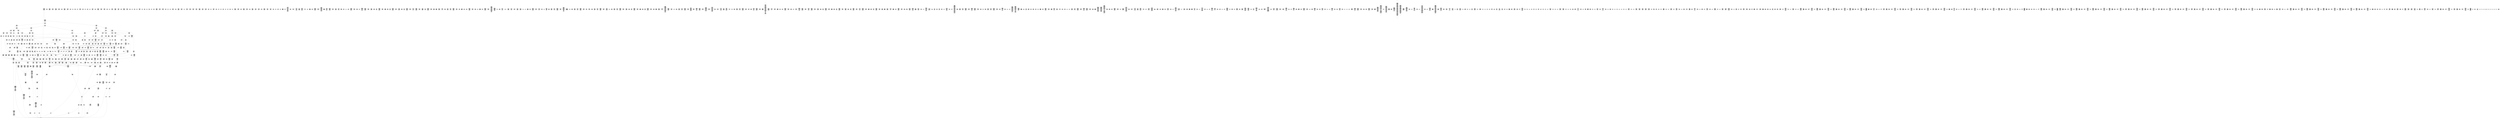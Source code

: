 /* Generated by GvGen v.1.0 (https://www.github.com/stricaud/gvgen) */

digraph G {
compound=true;
   node1 [label="[anywhere]"];
   node2 [label="# 0x0
PUSHX Data
PUSHX Data
MSTORE
PUSHX LogicData
CALLDATASIZE
LT
PUSHX Data
JUMPI
"];
   node3 [label="# 0xd
PUSHX Data
CALLDATALOAD
PUSHX BitData
SHR
PUSHX LogicData
GT
PUSHX Data
JUMPI
"];
   node4 [label="# 0x1e
PUSHX LogicData
GT
PUSHX Data
JUMPI
"];
   node5 [label="# 0x29
PUSHX LogicData
GT
PUSHX Data
JUMPI
"];
   node6 [label="# 0x34
PUSHX LogicData
GT
PUSHX Data
JUMPI
"];
   node7 [label="# 0x3f
PUSHX LogicData
EQ
PUSHX Data
JUMPI
"];
   node8 [label="# 0x4a
PUSHX LogicData
EQ
PUSHX Data
JUMPI
"];
   node9 [label="# 0x55
PUSHX LogicData
EQ
PUSHX Data
JUMPI
"];
   node10 [label="# 0x60
PUSHX LogicData
EQ
PUSHX Data
JUMPI
"];
   node11 [label="# 0x6b
PUSHX Data
JUMP
"];
   node12 [label="# 0x6f
JUMPDEST
PUSHX LogicData
EQ
PUSHX Data
JUMPI
"];
   node13 [label="# 0x7b
PUSHX LogicData
EQ
PUSHX Data
JUMPI
"];
   node14 [label="# 0x86
PUSHX LogicData
EQ
PUSHX Data
JUMPI
"];
   node15 [label="# 0x91
PUSHX Data
JUMP
"];
   node16 [label="# 0x95
JUMPDEST
PUSHX LogicData
EQ
PUSHX Data
JUMPI
"];
   node17 [label="# 0xa1
PUSHX LogicData
EQ
PUSHX Data
JUMPI
"];
   node18 [label="# 0xac
PUSHX LogicData
EQ
PUSHX Data
JUMPI
"];
   node19 [label="# 0xb7
PUSHX LogicData
EQ
PUSHX Data
JUMPI
"];
   node20 [label="# 0xc2
PUSHX LogicData
EQ
PUSHX Data
JUMPI
"];
   node21 [label="# 0xcd
PUSHX LogicData
EQ
PUSHX Data
JUMPI
"];
   node22 [label="# 0xd8
PUSHX Data
JUMP
"];
   node23 [label="# 0xdc
JUMPDEST
PUSHX LogicData
GT
PUSHX Data
JUMPI
"];
   node24 [label="# 0xe8
PUSHX LogicData
EQ
PUSHX Data
JUMPI
"];
   node25 [label="# 0xf3
PUSHX LogicData
EQ
PUSHX Data
JUMPI
"];
   node26 [label="# 0xfe
PUSHX LogicData
EQ
PUSHX Data
JUMPI
"];
   node27 [label="# 0x109
PUSHX LogicData
EQ
PUSHX Data
JUMPI
"];
   node28 [label="# 0x114
PUSHX LogicData
EQ
PUSHX Data
JUMPI
"];
   node29 [label="# 0x11f
PUSHX LogicData
EQ
PUSHX Data
JUMPI
"];
   node30 [label="# 0x12a
PUSHX Data
JUMP
"];
   node31 [label="# 0x12e
JUMPDEST
PUSHX LogicData
EQ
PUSHX Data
JUMPI
"];
   node32 [label="# 0x13a
PUSHX LogicData
EQ
PUSHX Data
JUMPI
"];
   node33 [label="# 0x145
PUSHX LogicData
EQ
PUSHX Data
JUMPI
"];
   node34 [label="# 0x150
PUSHX LogicData
EQ
PUSHX Data
JUMPI
"];
   node35 [label="# 0x15b
PUSHX LogicData
EQ
PUSHX Data
JUMPI
"];
   node36 [label="# 0x166
PUSHX LogicData
EQ
PUSHX Data
JUMPI
"];
   node37 [label="# 0x171
PUSHX Data
JUMP
"];
   node38 [label="# 0x175
JUMPDEST
PUSHX LogicData
GT
PUSHX Data
JUMPI
"];
   node39 [label="# 0x181
PUSHX LogicData
GT
PUSHX Data
JUMPI
"];
   node40 [label="# 0x18c
PUSHX LogicData
EQ
PUSHX Data
JUMPI
"];
   node41 [label="# 0x197
PUSHX LogicData
EQ
PUSHX Data
JUMPI
"];
   node42 [label="# 0x1a2
PUSHX LogicData
EQ
PUSHX Data
JUMPI
"];
   node43 [label="# 0x1ad
PUSHX LogicData
EQ
PUSHX Data
JUMPI
"];
   node44 [label="# 0x1b8
PUSHX LogicData
EQ
PUSHX Data
JUMPI
"];
   node45 [label="# 0x1c3
PUSHX LogicData
EQ
PUSHX Data
JUMPI
"];
   node46 [label="# 0x1ce
PUSHX Data
JUMP
"];
   node47 [label="# 0x1d2
JUMPDEST
PUSHX LogicData
EQ
PUSHX Data
JUMPI
"];
   node48 [label="# 0x1de
PUSHX LogicData
EQ
PUSHX Data
JUMPI
"];
   node49 [label="# 0x1e9
PUSHX LogicData
EQ
PUSHX Data
JUMPI
"];
   node50 [label="# 0x1f4
PUSHX LogicData
EQ
PUSHX Data
JUMPI
"];
   node51 [label="# 0x1ff
PUSHX LogicData
EQ
PUSHX Data
JUMPI
"];
   node52 [label="# 0x20a
PUSHX LogicData
EQ
PUSHX Data
JUMPI
"];
   node53 [label="# 0x215
PUSHX Data
JUMP
"];
   node54 [label="# 0x219
JUMPDEST
PUSHX LogicData
GT
PUSHX Data
JUMPI
"];
   node55 [label="# 0x225
PUSHX LogicData
EQ
PUSHX Data
JUMPI
"];
   node56 [label="# 0x230
PUSHX LogicData
EQ
PUSHX Data
JUMPI
"];
   node57 [label="# 0x23b
PUSHX LogicData
EQ
PUSHX Data
JUMPI
"];
   node58 [label="# 0x246
PUSHX LogicData
EQ
PUSHX Data
JUMPI
"];
   node59 [label="# 0x251
PUSHX LogicData
EQ
PUSHX Data
JUMPI
"];
   node60 [label="# 0x25c
PUSHX LogicData
EQ
PUSHX Data
JUMPI
"];
   node61 [label="# 0x267
PUSHX Data
JUMP
"];
   node62 [label="# 0x26b
JUMPDEST
PUSHX LogicData
EQ
PUSHX Data
JUMPI
"];
   node63 [label="# 0x277
PUSHX LogicData
EQ
PUSHX Data
JUMPI
"];
   node64 [label="# 0x282
PUSHX LogicData
EQ
PUSHX Data
JUMPI
"];
   node65 [label="# 0x28d
PUSHX LogicData
EQ
PUSHX Data
JUMPI
"];
   node66 [label="# 0x298
PUSHX LogicData
EQ
PUSHX Data
JUMPI
"];
   node67 [label="# 0x2a3
PUSHX LogicData
EQ
PUSHX Data
JUMPI
"];
   node68 [label="# 0x2ae
JUMPDEST
PUSHX Data
REVERT
"];
   node69 [label="# 0x2b3
JUMPDEST
CALLVALUE
ISZERO
PUSHX Data
JUMPI
"];
   node70 [label="# 0x2bb
PUSHX Data
REVERT
"];
   node71 [label="# 0x2bf
JUMPDEST
PUSHX Data
PUSHX ArithData
CALLDATASIZE
SUB
ADD
PUSHX Data
PUSHX Data
JUMP
"];
   node72 [label="# 0x2d5
JUMPDEST
PUSHX Data
JUMP
"];
   node73 [label="# 0x2da
JUMPDEST
PUSHX MemData
MLOAD
PUSHX Data
PUSHX Data
JUMP
"];
   node74 [label="# 0x2e7
JUMPDEST
PUSHX MemData
MLOAD
SUB
RETURN
"];
   node75 [label="# 0x2f0
JUMPDEST
CALLVALUE
ISZERO
PUSHX Data
JUMPI
"];
   node76 [label="# 0x2f8
PUSHX Data
REVERT
"];
   node77 [label="# 0x2fc
JUMPDEST
PUSHX Data
PUSHX Data
JUMP
"];
   node78 [label="# 0x305
JUMPDEST
PUSHX MemData
MLOAD
PUSHX Data
PUSHX Data
JUMP
"];
   node79 [label="# 0x312
JUMPDEST
PUSHX MemData
MLOAD
SUB
RETURN
"];
   node80 [label="# 0x31b
JUMPDEST
CALLVALUE
ISZERO
PUSHX Data
JUMPI
"];
   node81 [label="# 0x323
PUSHX Data
REVERT
"];
   node82 [label="# 0x327
JUMPDEST
PUSHX Data
PUSHX ArithData
CALLDATASIZE
SUB
ADD
PUSHX Data
PUSHX Data
JUMP
"];
   node83 [label="# 0x33d
JUMPDEST
PUSHX Data
JUMP
"];
   node84 [label="# 0x342
JUMPDEST
PUSHX MemData
MLOAD
PUSHX Data
PUSHX Data
JUMP
"];
   node85 [label="# 0x34f
JUMPDEST
PUSHX MemData
MLOAD
SUB
RETURN
"];
   node86 [label="# 0x358
JUMPDEST
CALLVALUE
ISZERO
PUSHX Data
JUMPI
"];
   node87 [label="# 0x360
PUSHX Data
REVERT
"];
   node88 [label="# 0x364
JUMPDEST
PUSHX Data
PUSHX ArithData
CALLDATASIZE
SUB
ADD
PUSHX Data
PUSHX Data
JUMP
"];
   node89 [label="# 0x37a
JUMPDEST
PUSHX Data
JUMP
"];
   node90 [label="# 0x37f
JUMPDEST
STOP
"];
   node91 [label="# 0x381
JUMPDEST
PUSHX Data
PUSHX ArithData
CALLDATASIZE
SUB
ADD
PUSHX Data
PUSHX Data
JUMP
"];
   node92 [label="# 0x396
JUMPDEST
PUSHX Data
JUMP
"];
   node93 [label="# 0x39b
JUMPDEST
STOP
"];
   node94 [label="# 0x39d
JUMPDEST
CALLVALUE
ISZERO
PUSHX Data
JUMPI
"];
   node95 [label="# 0x3a5
PUSHX Data
REVERT
"];
   node96 [label="# 0x3a9
JUMPDEST
PUSHX Data
PUSHX Data
JUMP
"];
   node97 [label="# 0x3b2
JUMPDEST
PUSHX MemData
MLOAD
PUSHX Data
PUSHX Data
JUMP
"];
   node98 [label="# 0x3bf
JUMPDEST
PUSHX MemData
MLOAD
SUB
RETURN
"];
   node99 [label="# 0x3c8
JUMPDEST
CALLVALUE
ISZERO
PUSHX Data
JUMPI
"];
   node100 [label="# 0x3d0
PUSHX Data
REVERT
"];
   node101 [label="# 0x3d4
JUMPDEST
PUSHX Data
PUSHX ArithData
CALLDATASIZE
SUB
ADD
PUSHX Data
PUSHX Data
JUMP
"];
   node102 [label="# 0x3ea
JUMPDEST
PUSHX Data
JUMP
"];
   node103 [label="# 0x3ef
JUMPDEST
STOP
"];
   node104 [label="# 0x3f1
JUMPDEST
CALLVALUE
ISZERO
PUSHX Data
JUMPI
"];
   node105 [label="# 0x3f9
PUSHX Data
REVERT
"];
   node106 [label="# 0x3fd
JUMPDEST
PUSHX Data
PUSHX ArithData
CALLDATASIZE
SUB
ADD
PUSHX Data
PUSHX Data
JUMP
"];
   node107 [label="# 0x413
JUMPDEST
PUSHX Data
JUMP
"];
   node108 [label="# 0x418
JUMPDEST
STOP
"];
   node109 [label="# 0x41a
JUMPDEST
CALLVALUE
ISZERO
PUSHX Data
JUMPI
"];
   node110 [label="# 0x422
PUSHX Data
REVERT
"];
   node111 [label="# 0x426
JUMPDEST
PUSHX Data
PUSHX Data
JUMP
"];
   node112 [label="# 0x42f
JUMPDEST
PUSHX MemData
MLOAD
PUSHX Data
PUSHX Data
JUMP
"];
   node113 [label="# 0x43c
JUMPDEST
PUSHX MemData
MLOAD
SUB
RETURN
"];
   node114 [label="# 0x445
JUMPDEST
CALLVALUE
ISZERO
PUSHX Data
JUMPI
"];
   node115 [label="# 0x44d
PUSHX Data
REVERT
"];
   node116 [label="# 0x451
JUMPDEST
PUSHX Data
PUSHX ArithData
CALLDATASIZE
SUB
ADD
PUSHX Data
PUSHX Data
JUMP
"];
   node117 [label="# 0x467
JUMPDEST
PUSHX Data
JUMP
"];
   node118 [label="# 0x46c
JUMPDEST
PUSHX MemData
MLOAD
PUSHX Data
PUSHX Data
JUMP
"];
   node119 [label="# 0x479
JUMPDEST
PUSHX MemData
MLOAD
SUB
RETURN
"];
   node120 [label="# 0x482
JUMPDEST
CALLVALUE
ISZERO
PUSHX Data
JUMPI
"];
   node121 [label="# 0x48a
PUSHX Data
REVERT
"];
   node122 [label="# 0x48e
JUMPDEST
PUSHX Data
PUSHX Data
JUMP
"];
   node123 [label="# 0x497
JUMPDEST
PUSHX MemData
MLOAD
PUSHX Data
PUSHX Data
JUMP
"];
   node124 [label="# 0x4a4
JUMPDEST
PUSHX MemData
MLOAD
SUB
RETURN
"];
   node125 [label="# 0x4ad
JUMPDEST
CALLVALUE
ISZERO
PUSHX Data
JUMPI
"];
   node126 [label="# 0x4b5
PUSHX Data
REVERT
"];
   node127 [label="# 0x4b9
JUMPDEST
PUSHX Data
PUSHX ArithData
CALLDATASIZE
SUB
ADD
PUSHX Data
PUSHX Data
JUMP
"];
   node128 [label="# 0x4cf
JUMPDEST
PUSHX Data
JUMP
"];
   node129 [label="# 0x4d4
JUMPDEST
STOP
"];
   node130 [label="# 0x4d6
JUMPDEST
CALLVALUE
ISZERO
PUSHX Data
JUMPI
"];
   node131 [label="# 0x4de
PUSHX Data
REVERT
"];
   node132 [label="# 0x4e2
JUMPDEST
PUSHX Data
PUSHX Data
JUMP
"];
   node133 [label="# 0x4eb
JUMPDEST
PUSHX MemData
MLOAD
PUSHX Data
PUSHX Data
JUMP
"];
   node134 [label="# 0x4f8
JUMPDEST
PUSHX MemData
MLOAD
SUB
RETURN
"];
   node135 [label="# 0x501
JUMPDEST
CALLVALUE
ISZERO
PUSHX Data
JUMPI
"];
   node136 [label="# 0x509
PUSHX Data
REVERT
"];
   node137 [label="# 0x50d
JUMPDEST
PUSHX Data
PUSHX Data
JUMP
"];
   node138 [label="# 0x516
JUMPDEST
PUSHX MemData
MLOAD
PUSHX Data
PUSHX Data
JUMP
"];
   node139 [label="# 0x523
JUMPDEST
PUSHX MemData
MLOAD
SUB
RETURN
"];
   node140 [label="# 0x52c
JUMPDEST
CALLVALUE
ISZERO
PUSHX Data
JUMPI
"];
   node141 [label="# 0x534
PUSHX Data
REVERT
"];
   node142 [label="# 0x538
JUMPDEST
PUSHX Data
PUSHX ArithData
CALLDATASIZE
SUB
ADD
PUSHX Data
PUSHX Data
JUMP
"];
   node143 [label="# 0x54e
JUMPDEST
PUSHX Data
JUMP
"];
   node144 [label="# 0x553
JUMPDEST
PUSHX MemData
MLOAD
PUSHX Data
PUSHX Data
JUMP
"];
   node145 [label="# 0x560
JUMPDEST
PUSHX MemData
MLOAD
SUB
RETURN
"];
   node146 [label="# 0x569
JUMPDEST
CALLVALUE
ISZERO
PUSHX Data
JUMPI
"];
   node147 [label="# 0x571
PUSHX Data
REVERT
"];
   node148 [label="# 0x575
JUMPDEST
PUSHX Data
PUSHX ArithData
CALLDATASIZE
SUB
ADD
PUSHX Data
PUSHX Data
JUMP
"];
   node149 [label="# 0x58b
JUMPDEST
PUSHX Data
JUMP
"];
   node150 [label="# 0x590
JUMPDEST
STOP
"];
   node151 [label="# 0x592
JUMPDEST
CALLVALUE
ISZERO
PUSHX Data
JUMPI
"];
   node152 [label="# 0x59a
PUSHX Data
REVERT
"];
   node153 [label="# 0x59e
JUMPDEST
PUSHX Data
PUSHX ArithData
CALLDATASIZE
SUB
ADD
PUSHX Data
PUSHX Data
JUMP
"];
   node154 [label="# 0x5b4
JUMPDEST
PUSHX Data
JUMP
"];
   node155 [label="# 0x5b9
JUMPDEST
STOP
"];
   node156 [label="# 0x5bb
JUMPDEST
CALLVALUE
ISZERO
PUSHX Data
JUMPI
"];
   node157 [label="# 0x5c3
PUSHX Data
REVERT
"];
   node158 [label="# 0x5c7
JUMPDEST
PUSHX Data
PUSHX Data
JUMP
"];
   node159 [label="# 0x5d0
JUMPDEST
PUSHX MemData
MLOAD
PUSHX Data
PUSHX Data
JUMP
"];
   node160 [label="# 0x5dd
JUMPDEST
PUSHX MemData
MLOAD
SUB
RETURN
"];
   node161 [label="# 0x5e6
JUMPDEST
CALLVALUE
ISZERO
PUSHX Data
JUMPI
"];
   node162 [label="# 0x5ee
PUSHX Data
REVERT
"];
   node163 [label="# 0x5f2
JUMPDEST
PUSHX Data
PUSHX Data
JUMP
"];
   node164 [label="# 0x5fb
JUMPDEST
STOP
"];
   node165 [label="# 0x5fd
JUMPDEST
CALLVALUE
ISZERO
PUSHX Data
JUMPI
"];
   node166 [label="# 0x605
PUSHX Data
REVERT
"];
   node167 [label="# 0x609
JUMPDEST
PUSHX Data
PUSHX ArithData
CALLDATASIZE
SUB
ADD
PUSHX Data
PUSHX Data
JUMP
"];
   node168 [label="# 0x61f
JUMPDEST
PUSHX Data
JUMP
"];
   node169 [label="# 0x624
JUMPDEST
STOP
"];
   node170 [label="# 0x626
JUMPDEST
CALLVALUE
ISZERO
PUSHX Data
JUMPI
"];
   node171 [label="# 0x62e
PUSHX Data
REVERT
"];
   node172 [label="# 0x632
JUMPDEST
PUSHX Data
PUSHX ArithData
CALLDATASIZE
SUB
ADD
PUSHX Data
PUSHX Data
JUMP
"];
   node173 [label="# 0x648
JUMPDEST
PUSHX Data
JUMP
"];
   node174 [label="# 0x64d
JUMPDEST
STOP
"];
   node175 [label="# 0x64f
JUMPDEST
CALLVALUE
ISZERO
PUSHX Data
JUMPI
"];
   node176 [label="# 0x657
PUSHX Data
REVERT
"];
   node177 [label="# 0x65b
JUMPDEST
PUSHX Data
PUSHX ArithData
CALLDATASIZE
SUB
ADD
PUSHX Data
PUSHX Data
JUMP
"];
   node178 [label="# 0x671
JUMPDEST
PUSHX Data
JUMP
"];
   node179 [label="# 0x676
JUMPDEST
PUSHX MemData
MLOAD
PUSHX Data
PUSHX Data
JUMP
"];
   node180 [label="# 0x683
JUMPDEST
PUSHX MemData
MLOAD
SUB
RETURN
"];
   node181 [label="# 0x68c
JUMPDEST
CALLVALUE
ISZERO
PUSHX Data
JUMPI
"];
   node182 [label="# 0x694
PUSHX Data
REVERT
"];
   node183 [label="# 0x698
JUMPDEST
PUSHX Data
PUSHX Data
JUMP
"];
   node184 [label="# 0x6a1
JUMPDEST
PUSHX MemData
MLOAD
PUSHX Data
PUSHX Data
JUMP
"];
   node185 [label="# 0x6ae
JUMPDEST
PUSHX MemData
MLOAD
SUB
RETURN
"];
   node186 [label="# 0x6b7
JUMPDEST
CALLVALUE
ISZERO
PUSHX Data
JUMPI
"];
   node187 [label="# 0x6bf
PUSHX Data
REVERT
"];
   node188 [label="# 0x6c3
JUMPDEST
PUSHX Data
PUSHX ArithData
CALLDATASIZE
SUB
ADD
PUSHX Data
PUSHX Data
JUMP
"];
   node189 [label="# 0x6d9
JUMPDEST
PUSHX Data
JUMP
"];
   node190 [label="# 0x6de
JUMPDEST
STOP
"];
   node191 [label="# 0x6e0
JUMPDEST
CALLVALUE
ISZERO
PUSHX Data
JUMPI
"];
   node192 [label="# 0x6e8
PUSHX Data
REVERT
"];
   node193 [label="# 0x6ec
JUMPDEST
PUSHX Data
PUSHX Data
JUMP
"];
   node194 [label="# 0x6f5
JUMPDEST
STOP
"];
   node195 [label="# 0x6f7
JUMPDEST
CALLVALUE
ISZERO
PUSHX Data
JUMPI
"];
   node196 [label="# 0x6ff
PUSHX Data
REVERT
"];
   node197 [label="# 0x703
JUMPDEST
PUSHX Data
PUSHX Data
JUMP
"];
   node198 [label="# 0x70c
JUMPDEST
PUSHX MemData
MLOAD
PUSHX Data
PUSHX Data
JUMP
"];
   node199 [label="# 0x719
JUMPDEST
PUSHX MemData
MLOAD
SUB
RETURN
"];
   node200 [label="# 0x722
JUMPDEST
CALLVALUE
ISZERO
PUSHX Data
JUMPI
"];
   node201 [label="# 0x72a
PUSHX Data
REVERT
"];
   node202 [label="# 0x72e
JUMPDEST
PUSHX Data
PUSHX ArithData
CALLDATASIZE
SUB
ADD
PUSHX Data
PUSHX Data
JUMP
"];
   node203 [label="# 0x744
JUMPDEST
PUSHX Data
JUMP
"];
   node204 [label="# 0x749
JUMPDEST
PUSHX MemData
MLOAD
PUSHX Data
PUSHX Data
JUMP
"];
   node205 [label="# 0x756
JUMPDEST
PUSHX MemData
MLOAD
SUB
RETURN
"];
   node206 [label="# 0x75f
JUMPDEST
CALLVALUE
ISZERO
PUSHX Data
JUMPI
"];
   node207 [label="# 0x767
PUSHX Data
REVERT
"];
   node208 [label="# 0x76b
JUMPDEST
PUSHX Data
PUSHX Data
JUMP
"];
   node209 [label="# 0x774
JUMPDEST
STOP
"];
   node210 [label="# 0x776
JUMPDEST
CALLVALUE
ISZERO
PUSHX Data
JUMPI
"];
   node211 [label="# 0x77e
PUSHX Data
REVERT
"];
   node212 [label="# 0x782
JUMPDEST
PUSHX Data
PUSHX Data
JUMP
"];
   node213 [label="# 0x78b
JUMPDEST
PUSHX MemData
MLOAD
PUSHX Data
PUSHX Data
JUMP
"];
   node214 [label="# 0x798
JUMPDEST
PUSHX MemData
MLOAD
SUB
RETURN
"];
   node215 [label="# 0x7a1
JUMPDEST
CALLVALUE
ISZERO
PUSHX Data
JUMPI
"];
   node216 [label="# 0x7a9
PUSHX Data
REVERT
"];
   node217 [label="# 0x7ad
JUMPDEST
PUSHX Data
PUSHX Data
JUMP
"];
   node218 [label="# 0x7b6
JUMPDEST
PUSHX MemData
MLOAD
PUSHX Data
PUSHX Data
JUMP
"];
   node219 [label="# 0x7c3
JUMPDEST
PUSHX MemData
MLOAD
SUB
RETURN
"];
   node220 [label="# 0x7cc
JUMPDEST
CALLVALUE
ISZERO
PUSHX Data
JUMPI
"];
   node221 [label="# 0x7d4
PUSHX Data
REVERT
"];
   node222 [label="# 0x7d8
JUMPDEST
PUSHX Data
PUSHX Data
JUMP
"];
   node223 [label="# 0x7e1
JUMPDEST
PUSHX MemData
MLOAD
PUSHX Data
PUSHX Data
JUMP
"];
   node224 [label="# 0x7ee
JUMPDEST
PUSHX MemData
MLOAD
SUB
RETURN
"];
   node225 [label="# 0x7f7
JUMPDEST
CALLVALUE
ISZERO
PUSHX Data
JUMPI
"];
   node226 [label="# 0x7ff
PUSHX Data
REVERT
"];
   node227 [label="# 0x803
JUMPDEST
PUSHX Data
PUSHX Data
JUMP
"];
   node228 [label="# 0x80c
JUMPDEST
PUSHX MemData
MLOAD
PUSHX Data
PUSHX Data
JUMP
"];
   node229 [label="# 0x819
JUMPDEST
PUSHX MemData
MLOAD
SUB
RETURN
"];
   node230 [label="# 0x822
JUMPDEST
CALLVALUE
ISZERO
PUSHX Data
JUMPI
"];
   node231 [label="# 0x82a
PUSHX Data
REVERT
"];
   node232 [label="# 0x82e
JUMPDEST
PUSHX Data
PUSHX Data
JUMP
"];
   node233 [label="# 0x837
JUMPDEST
PUSHX MemData
MLOAD
PUSHX Data
PUSHX Data
JUMP
"];
   node234 [label="# 0x844
JUMPDEST
PUSHX MemData
MLOAD
SUB
RETURN
"];
   node235 [label="# 0x84d
JUMPDEST
CALLVALUE
ISZERO
PUSHX Data
JUMPI
"];
   node236 [label="# 0x855
PUSHX Data
REVERT
"];
   node237 [label="# 0x859
JUMPDEST
PUSHX Data
PUSHX Data
JUMP
"];
   node238 [label="# 0x862
JUMPDEST
PUSHX MemData
MLOAD
PUSHX Data
PUSHX Data
JUMP
"];
   node239 [label="# 0x86f
JUMPDEST
PUSHX MemData
MLOAD
SUB
RETURN
"];
   node240 [label="# 0x878
JUMPDEST
CALLVALUE
ISZERO
PUSHX Data
JUMPI
"];
   node241 [label="# 0x880
PUSHX Data
REVERT
"];
   node242 [label="# 0x884
JUMPDEST
PUSHX Data
PUSHX ArithData
CALLDATASIZE
SUB
ADD
PUSHX Data
PUSHX Data
JUMP
"];
   node243 [label="# 0x89a
JUMPDEST
PUSHX Data
JUMP
"];
   node244 [label="# 0x89f
JUMPDEST
STOP
"];
   node245 [label="# 0x8a1
JUMPDEST
CALLVALUE
ISZERO
PUSHX Data
JUMPI
"];
   node246 [label="# 0x8a9
PUSHX Data
REVERT
"];
   node247 [label="# 0x8ad
JUMPDEST
PUSHX Data
PUSHX Data
JUMP
"];
   node248 [label="# 0x8b6
JUMPDEST
PUSHX MemData
MLOAD
PUSHX Data
PUSHX Data
JUMP
"];
   node249 [label="# 0x8c3
JUMPDEST
PUSHX MemData
MLOAD
SUB
RETURN
"];
   node250 [label="# 0x8cc
JUMPDEST
CALLVALUE
ISZERO
PUSHX Data
JUMPI
"];
   node251 [label="# 0x8d4
PUSHX Data
REVERT
"];
   node252 [label="# 0x8d8
JUMPDEST
PUSHX Data
PUSHX ArithData
CALLDATASIZE
SUB
ADD
PUSHX Data
PUSHX Data
JUMP
"];
   node253 [label="# 0x8ee
JUMPDEST
PUSHX Data
JUMP
"];
   node254 [label="# 0x8f3
JUMPDEST
STOP
"];
   node255 [label="# 0x8f5
JUMPDEST
CALLVALUE
ISZERO
PUSHX Data
JUMPI
"];
   node256 [label="# 0x8fd
PUSHX Data
REVERT
"];
   node257 [label="# 0x901
JUMPDEST
PUSHX Data
PUSHX Data
JUMP
"];
   node258 [label="# 0x90a
JUMPDEST
STOP
"];
   node259 [label="# 0x90c
JUMPDEST
CALLVALUE
ISZERO
PUSHX Data
JUMPI
"];
   node260 [label="# 0x914
PUSHX Data
REVERT
"];
   node261 [label="# 0x918
JUMPDEST
PUSHX Data
PUSHX ArithData
CALLDATASIZE
SUB
ADD
PUSHX Data
PUSHX Data
JUMP
"];
   node262 [label="# 0x92e
JUMPDEST
PUSHX Data
JUMP
"];
   node263 [label="# 0x933
JUMPDEST
STOP
"];
   node264 [label="# 0x935
JUMPDEST
CALLVALUE
ISZERO
PUSHX Data
JUMPI
"];
   node265 [label="# 0x93d
PUSHX Data
REVERT
"];
   node266 [label="# 0x941
JUMPDEST
PUSHX Data
PUSHX Data
JUMP
"];
   node267 [label="# 0x94a
JUMPDEST
STOP
"];
   node268 [label="# 0x94c
JUMPDEST
PUSHX Data
PUSHX ArithData
CALLDATASIZE
SUB
ADD
PUSHX Data
PUSHX Data
JUMP
"];
   node269 [label="# 0x961
JUMPDEST
PUSHX Data
JUMP
"];
   node270 [label="# 0x966
JUMPDEST
STOP
"];
   node271 [label="# 0x968
JUMPDEST
CALLVALUE
ISZERO
PUSHX Data
JUMPI
"];
   node272 [label="# 0x970
PUSHX Data
REVERT
"];
   node273 [label="# 0x974
JUMPDEST
PUSHX Data
PUSHX Data
JUMP
"];
   node274 [label="# 0x97d
JUMPDEST
PUSHX MemData
MLOAD
PUSHX Data
PUSHX Data
JUMP
"];
   node275 [label="# 0x98a
JUMPDEST
PUSHX MemData
MLOAD
SUB
RETURN
"];
   node276 [label="# 0x993
JUMPDEST
CALLVALUE
ISZERO
PUSHX Data
JUMPI
"];
   node277 [label="# 0x99b
PUSHX Data
REVERT
"];
   node278 [label="# 0x99f
JUMPDEST
PUSHX Data
PUSHX ArithData
CALLDATASIZE
SUB
ADD
PUSHX Data
PUSHX Data
JUMP
"];
   node279 [label="# 0x9b5
JUMPDEST
PUSHX Data
JUMP
"];
   node280 [label="# 0x9ba
JUMPDEST
PUSHX MemData
MLOAD
PUSHX Data
PUSHX Data
JUMP
"];
   node281 [label="# 0x9c7
JUMPDEST
PUSHX MemData
MLOAD
SUB
RETURN
"];
   node282 [label="# 0x9d0
JUMPDEST
CALLVALUE
ISZERO
PUSHX Data
JUMPI
"];
   node283 [label="# 0x9d8
PUSHX Data
REVERT
"];
   node284 [label="# 0x9dc
JUMPDEST
PUSHX Data
PUSHX ArithData
CALLDATASIZE
SUB
ADD
PUSHX Data
PUSHX Data
JUMP
"];
   node285 [label="# 0x9f2
JUMPDEST
PUSHX Data
JUMP
"];
   node286 [label="# 0x9f7
JUMPDEST
PUSHX MemData
MLOAD
PUSHX Data
PUSHX Data
JUMP
"];
   node287 [label="# 0xa04
JUMPDEST
PUSHX MemData
MLOAD
SUB
RETURN
"];
   node288 [label="# 0xa0d
JUMPDEST
CALLVALUE
ISZERO
PUSHX Data
JUMPI
"];
   node289 [label="# 0xa15
PUSHX Data
REVERT
"];
   node290 [label="# 0xa19
JUMPDEST
PUSHX Data
PUSHX Data
JUMP
"];
   node291 [label="# 0xa22
JUMPDEST
PUSHX MemData
MLOAD
PUSHX Data
PUSHX Data
JUMP
"];
   node292 [label="# 0xa2f
JUMPDEST
PUSHX MemData
MLOAD
SUB
RETURN
"];
   node293 [label="# 0xa38
JUMPDEST
CALLVALUE
ISZERO
PUSHX Data
JUMPI
"];
   node294 [label="# 0xa40
PUSHX Data
REVERT
"];
   node295 [label="# 0xa44
JUMPDEST
PUSHX Data
PUSHX ArithData
CALLDATASIZE
SUB
ADD
PUSHX Data
PUSHX Data
JUMP
"];
   node296 [label="# 0xa5a
JUMPDEST
PUSHX Data
JUMP
"];
   node297 [label="# 0xa5f
JUMPDEST
PUSHX MemData
MLOAD
PUSHX Data
PUSHX Data
JUMP
"];
   node298 [label="# 0xa6c
JUMPDEST
PUSHX MemData
MLOAD
SUB
RETURN
"];
   node299 [label="# 0xa75
JUMPDEST
CALLVALUE
ISZERO
PUSHX Data
JUMPI
"];
   node300 [label="# 0xa7d
PUSHX Data
REVERT
"];
   node301 [label="# 0xa81
JUMPDEST
PUSHX Data
PUSHX Data
JUMP
"];
   node302 [label="# 0xa8a
JUMPDEST
PUSHX MemData
MLOAD
PUSHX Data
PUSHX Data
JUMP
"];
   node303 [label="# 0xa97
JUMPDEST
PUSHX MemData
MLOAD
SUB
RETURN
"];
   node304 [label="# 0xaa0
JUMPDEST
CALLVALUE
ISZERO
PUSHX Data
JUMPI
"];
   node305 [label="# 0xaa8
PUSHX Data
REVERT
"];
   node306 [label="# 0xaac
JUMPDEST
PUSHX Data
PUSHX ArithData
CALLDATASIZE
SUB
ADD
PUSHX Data
PUSHX Data
JUMP
"];
   node307 [label="# 0xac2
JUMPDEST
PUSHX Data
JUMP
"];
   node308 [label="# 0xac7
JUMPDEST
STOP
"];
   node309 [label="# 0xac9
JUMPDEST
CALLVALUE
ISZERO
PUSHX Data
JUMPI
"];
   node310 [label="# 0xad1
PUSHX Data
REVERT
"];
   node311 [label="# 0xad5
JUMPDEST
PUSHX Data
PUSHX ArithData
CALLDATASIZE
SUB
ADD
PUSHX Data
PUSHX Data
JUMP
"];
   node312 [label="# 0xaeb
JUMPDEST
PUSHX Data
JUMP
"];
   node313 [label="# 0xaf0
JUMPDEST
STOP
"];
   node314 [label="# 0xaf2
JUMPDEST
PUSHX Data
PUSHX Data
PUSHX Data
JUMP
"];
   node315 [label="# 0xafd
JUMPDEST
JUMP
"];
   node316 [label="# 0xb04
JUMPDEST
PUSHX Data
PUSHX StorData
SLOAD
PUSHX Data
PUSHX Data
JUMP
"];
   node317 [label="# 0xb13
JUMPDEST
PUSHX ArithData
ADD
PUSHX ArithData
DIV
MUL
PUSHX ArithData
ADD
PUSHX MemData
MLOAD
ADD
PUSHX Data
MSTORE
MSTORE
PUSHX ArithData
ADD
SLOAD
PUSHX Data
PUSHX Data
JUMP
"];
   node318 [label="# 0xb3f
JUMPDEST
ISZERO
PUSHX Data
JUMPI
"];
   node319 [label="# 0xb46
PUSHX LogicData
LT
PUSHX Data
JUMPI
"];
   node320 [label="# 0xb4e
PUSHX ArithData
SLOAD
DIV
MUL
MSTORE
PUSHX ArithData
ADD
PUSHX Data
JUMP
"];
   node321 [label="# 0xb61
JUMPDEST
ADD
PUSHX Data
MSTORE
PUSHX Data
PUSHX Data
SHA3
"];
   node322 [label="# 0xb6f
JUMPDEST
SLOAD
MSTORE
PUSHX ArithData
ADD
PUSHX ArithData
ADD
GT
PUSHX Data
JUMPI
"];
   node323 [label="# 0xb83
SUB
PUSHX BitData
AND
ADD
"];
   node324 [label="# 0xb8c
JUMPDEST
JUMP
"];
   node325 [label="# 0xb96
JUMPDEST
PUSHX Data
PUSHX Data
PUSHX Data
JUMP
"];
   node326 [label="# 0xba1
JUMPDEST
PUSHX Data
JUMPI
"];
   node327 [label="# 0xba6
PUSHX MemData
MLOAD
PUSHX Data
MSTORE
PUSHX ArithData
ADD
PUSHX Data
PUSHX Data
JUMP
"];
   node328 [label="# 0xbd7
JUMPDEST
PUSHX MemData
MLOAD
SUB
REVERT
"];
   node329 [label="# 0xbe0
JUMPDEST
PUSHX Data
PUSHX ArithData
MSTORE
PUSHX ArithData
ADD
MSTORE
PUSHX ArithData
ADD
PUSHX Data
SHA3
PUSHX ArithData
SLOAD
PUSHX ArithData
EXP
DIV
PUSHX BitData
AND
JUMP
"];
   node330 [label="# 0xc1b
JUMPDEST
PUSHX Data
PUSHX Data
PUSHX Data
JUMP
"];
   node331 [label="# 0xc26
JUMPDEST
PUSHX BitData
AND
PUSHX BitData
AND
EQ
ISZERO
PUSHX Data
JUMPI
"];
   node332 [label="# 0xc5d
PUSHX MemData
MLOAD
PUSHX Data
MSTORE
PUSHX ArithData
ADD
PUSHX Data
PUSHX Data
JUMP
"];
   node333 [label="# 0xc8e
JUMPDEST
PUSHX MemData
MLOAD
SUB
REVERT
"];
   node334 [label="# 0xc97
JUMPDEST
PUSHX BitData
AND
PUSHX Data
PUSHX Data
JUMP
"];
   node335 [label="# 0xcb6
JUMPDEST
PUSHX BitData
AND
EQ
PUSHX Data
JUMPI
"];
   node336 [label="# 0xcd3
PUSHX Data
PUSHX Data
PUSHX Data
JUMP
"];
   node337 [label="# 0xcdf
JUMPDEST
PUSHX Data
JUMP
"];
   node338 [label="# 0xce4
JUMPDEST
"];
   node339 [label="# 0xce5
JUMPDEST
PUSHX Data
JUMPI
"];
   node340 [label="# 0xcea
PUSHX MemData
MLOAD
PUSHX Data
MSTORE
PUSHX ArithData
ADD
PUSHX Data
PUSHX Data
JUMP
"];
   node341 [label="# 0xd1b
JUMPDEST
PUSHX MemData
MLOAD
SUB
REVERT
"];
   node342 [label="# 0xd24
JUMPDEST
PUSHX Data
PUSHX Data
JUMP
"];
   node343 [label="# 0xd2e
JUMPDEST
JUMP
"];
   node344 [label="# 0xd33
JUMPDEST
PUSHX StorData
PUSHX ArithData
SLOAD
PUSHX ArithData
EXP
DIV
PUSHX BitData
AND
PUSHX Data
JUMPI
"];
   node345 [label="# 0xd48
PUSHX MemData
MLOAD
PUSHX Data
MSTORE
PUSHX ArithData
ADD
PUSHX Data
PUSHX Data
JUMP
"];
   node346 [label="# 0xd79
JUMPDEST
PUSHX MemData
MLOAD
SUB
REVERT
"];
   node347 [label="# 0xd82
JUMPDEST
PUSHX StorData
SLOAD
PUSHX Data
PUSHX Data
JUMP
"];
   node348 [label="# 0xd8e
JUMPDEST
PUSHX Data
PUSHX Data
JUMP
"];
   node349 [label="# 0xd98
JUMPDEST
GT
ISZERO
PUSHX Data
JUMPI
"];
   node350 [label="# 0xd9f
PUSHX MemData
MLOAD
PUSHX Data
MSTORE
PUSHX ArithData
ADD
PUSHX Data
PUSHX Data
JUMP
"];
   node351 [label="# 0xdd0
JUMPDEST
PUSHX MemData
MLOAD
SUB
REVERT
"];
   node352 [label="# 0xdd9
JUMPDEST
PUSHX Data
PUSHX Data
PUSHX Data
JUMP
"];
   node353 [label="# 0xde5
JUMPDEST
PUSHX Data
PUSHX Data
JUMP
"];
   node354 [label="# 0xdef
JUMPDEST
GT
ISZERO
PUSHX Data
JUMPI
"];
   node355 [label="# 0xdf6
PUSHX MemData
MLOAD
PUSHX Data
MSTORE
PUSHX ArithData
ADD
PUSHX Data
PUSHX Data
JUMP
"];
   node356 [label="# 0xe27
JUMPDEST
PUSHX MemData
MLOAD
SUB
REVERT
"];
   node357 [label="# 0xe30
JUMPDEST
PUSHX StorData
SLOAD
PUSHX Data
CALLER
PUSHX Data
JUMP
"];
   node358 [label="# 0xe3d
JUMPDEST
PUSHX Data
PUSHX Data
JUMP
"];
   node359 [label="# 0xe47
JUMPDEST
GT
ISZERO
PUSHX Data
JUMPI
"];
   node360 [label="# 0xe4e
PUSHX MemData
MLOAD
PUSHX Data
MSTORE
PUSHX ArithData
ADD
PUSHX Data
PUSHX Data
JUMP
"];
   node361 [label="# 0xe7f
JUMPDEST
PUSHX MemData
MLOAD
SUB
REVERT
"];
   node362 [label="# 0xe88
JUMPDEST
PUSHX StorData
SLOAD
GT
ISZERO
PUSHX Data
JUMPI
"];
   node363 [label="# 0xe93
PUSHX MemData
MLOAD
PUSHX Data
MSTORE
PUSHX ArithData
ADD
PUSHX Data
PUSHX Data
JUMP
"];
   node364 [label="# 0xec4
JUMPDEST
PUSHX MemData
MLOAD
SUB
REVERT
"];
   node365 [label="# 0xecd
JUMPDEST
CALLVALUE
PUSHX StorData
SLOAD
PUSHX Data
PUSHX Data
JUMP
"];
   node366 [label="# 0xedc
JUMPDEST
GT
ISZERO
PUSHX Data
JUMPI
"];
   node367 [label="# 0xee3
PUSHX MemData
MLOAD
PUSHX Data
MSTORE
PUSHX ArithData
ADD
PUSHX Data
PUSHX Data
JUMP
"];
   node368 [label="# 0xf14
JUMPDEST
PUSHX MemData
MLOAD
SUB
REVERT
"];
   node369 [label="# 0xf1d
JUMPDEST
PUSHX Data
CALLER
PUSHX Data
JUMP
"];
   node370 [label="# 0xf27
JUMPDEST
PUSHX Data
PUSHX Data
PUSHX Data
JUMP
"];
   node371 [label="# 0xf50
JUMPDEST
PUSHX MemData
MLOAD
PUSHX Data
PUSHX Data
JUMP
"];
   node372 [label="# 0xf5d
JUMPDEST
PUSHX MemData
MLOAD
SUB
LOGX
JUMP
"];
   node373 [label="# 0xf68
JUMPDEST
PUSHX Data
PUSHX StorData
SLOAD
JUMP
"];
   node374 [label="# 0xf75
JUMPDEST
PUSHX Data
PUSHX Data
JUMP
"];
   node375 [label="# 0xf7d
JUMPDEST
PUSHX BitData
AND
PUSHX Data
PUSHX Data
JUMP
"];
   node376 [label="# 0xf9b
JUMPDEST
PUSHX BitData
AND
EQ
PUSHX Data
JUMPI
"];
   node377 [label="# 0xfb7
PUSHX MemData
MLOAD
PUSHX Data
MSTORE
PUSHX ArithData
ADD
PUSHX Data
PUSHX Data
JUMP
"];
   node378 [label="# 0xfe8
JUMPDEST
PUSHX MemData
MLOAD
SUB
REVERT
"];
   node379 [label="# 0xff1
JUMPDEST
PUSHX Data
SSTORE
JUMP
"];
   node380 [label="# 0xffb
JUMPDEST
PUSHX Data
PUSHX Data
PUSHX Data
JUMP
"];
   node381 [label="# 0x1006
JUMPDEST
PUSHX Data
JUMP
"];
   node382 [label="# 0x100c
JUMPDEST
PUSHX Data
JUMPI
"];
   node383 [label="# 0x1011
PUSHX MemData
MLOAD
PUSHX Data
MSTORE
PUSHX ArithData
ADD
PUSHX Data
PUSHX Data
JUMP
"];
   node384 [label="# 0x1042
JUMPDEST
PUSHX MemData
MLOAD
SUB
REVERT
"];
   node385 [label="# 0x104b
JUMPDEST
PUSHX Data
PUSHX Data
JUMP
"];
   node386 [label="# 0x1056
JUMPDEST
JUMP
"];
   node387 [label="# 0x105b
JUMPDEST
PUSHX StorData
PUSHX ArithData
SLOAD
PUSHX ArithData
EXP
DIV
PUSHX BitData
AND
JUMP
"];
   node388 [label="# 0x106e
JUMPDEST
PUSHX Data
PUSHX Data
PUSHX Data
JUMP
"];
   node389 [label="# 0x1079
JUMPDEST
LT
PUSHX Data
JUMPI
"];
   node390 [label="# 0x1080
PUSHX MemData
MLOAD
PUSHX Data
MSTORE
PUSHX ArithData
ADD
PUSHX Data
PUSHX Data
JUMP
"];
   node391 [label="# 0x10b1
JUMPDEST
PUSHX MemData
MLOAD
SUB
REVERT
"];
   node392 [label="# 0x10ba
JUMPDEST
PUSHX Data
PUSHX ArithData
PUSHX BitData
AND
PUSHX BitData
AND
MSTORE
PUSHX ArithData
ADD
MSTORE
PUSHX ArithData
ADD
PUSHX Data
SHA3
PUSHX ArithData
MSTORE
PUSHX ArithData
ADD
MSTORE
PUSHX ArithData
ADD
PUSHX Data
SHA3
SLOAD
JUMP
"];
   node393 [label="# 0x1113
JUMPDEST
PUSHX Data
JUMP
"];
   node394 [label="# 0x1119
JUMPDEST
PUSHX Data
PUSHX MemData
MLOAD
PUSHX ArithData
ADD
PUSHX Data
MSTORE
PUSHX Data
MSTORE
PUSHX Data
JUMP
"];
   node395 [label="# 0x1134
JUMPDEST
JUMP
"];
   node396 [label="# 0x1139
JUMPDEST
PUSHX StorData
SLOAD
JUMP
"];
   node397 [label="# 0x113f
JUMPDEST
PUSHX Data
PUSHX StorData
PUSHX ArithData
SLOAD
PUSHX ArithData
EXP
DIV
PUSHX BitData
AND
PUSHX Data
JUMPI
"];
   node398 [label="# 0x1156
PUSHX Data
PUSHX Data
JUMP
"];
   node399 [label="# 0x115e
JUMPDEST
PUSHX StorData
SLOAD
TIMESTAMP
LT
ISZERO
PUSHX Data
JUMPI
"];
   node400 [label="# 0x1169
PUSHX StorData
SLOAD
PUSHX Data
JUMP
"];
   node401 [label="# 0x1172
JUMPDEST
PUSHX Data
PUSHX StorData
SLOAD
PUSHX StorData
SLOAD
TIMESTAMP
PUSHX Data
PUSHX Data
JUMP
"];
   node402 [label="# 0x1185
JUMPDEST
PUSHX Data
PUSHX Data
JUMP
"];
   node403 [label="# 0x118f
JUMPDEST
PUSHX StorData
SLOAD
GT
ISZERO
PUSHX Data
JUMPI
"];
   node404 [label="# 0x119c
PUSHX StorData
SLOAD
"];
   node405 [label="# 0x11a1
JUMPDEST
PUSHX StorData
SLOAD
PUSHX Data
PUSHX Data
JUMP
"];
   node406 [label="# 0x11af
JUMPDEST
PUSHX StorData
SLOAD
GT
PUSHX Data
JUMPI
"];
   node407 [label="# 0x11b8
PUSHX StorData
SLOAD
PUSHX Data
JUMP
"];
   node408 [label="# 0x11bf
JUMPDEST
PUSHX StorData
SLOAD
PUSHX Data
PUSHX Data
JUMP
"];
   node409 [label="# 0x11cd
JUMPDEST
PUSHX StorData
SLOAD
PUSHX Data
PUSHX Data
JUMP
"];
   node410 [label="# 0x11da
JUMPDEST
"];
   node411 [label="# 0x11db
JUMPDEST
"];
   node412 [label="# 0x11df
JUMPDEST
JUMP
"];
   node413 [label="# 0x11e2
JUMPDEST
PUSHX Data
PUSHX Data
PUSHX Data
JUMP
"];
   node414 [label="# 0x11ec
JUMPDEST
LT
PUSHX Data
JUMPI
"];
   node415 [label="# 0x11f3
PUSHX MemData
MLOAD
PUSHX Data
MSTORE
PUSHX ArithData
ADD
PUSHX Data
PUSHX Data
JUMP
"];
   node416 [label="# 0x1224
JUMPDEST
PUSHX MemData
MLOAD
SUB
REVERT
"];
   node417 [label="# 0x122d
JUMPDEST
PUSHX StorData
SLOAD
LT
PUSHX Data
JUMPI
"];
   node418 [label="# 0x1239
PUSHX Data
PUSHX Data
JUMP
"];
   node419 [label="# 0x1240
JUMPDEST
"];
   node420 [label="# 0x1241
JUMPDEST
PUSHX Data
MSTORE
PUSHX Data
PUSHX Data
SHA3
ADD
SLOAD
JUMP
"];
   node421 [label="# 0x1253
JUMPDEST
PUSHX Data
PUSHX Data
JUMP
"];
   node422 [label="# 0x125b
JUMPDEST
PUSHX BitData
AND
PUSHX Data
PUSHX Data
JUMP
"];
   node423 [label="# 0x1279
JUMPDEST
PUSHX BitData
AND
EQ
PUSHX Data
JUMPI
"];
   node424 [label="# 0x1295
PUSHX MemData
MLOAD
PUSHX Data
MSTORE
PUSHX ArithData
ADD
PUSHX Data
PUSHX Data
JUMP
"];
   node425 [label="# 0x12c6
JUMPDEST
PUSHX MemData
MLOAD
SUB
REVERT
"];
   node426 [label="# 0x12cf
JUMPDEST
PUSHX Data
SELFBALANCE
PUSHX BitData
AND
PUSHX ArithData
ISZERO
MUL
PUSHX MemData
MLOAD
PUSHX Data
PUSHX MemData
MLOAD
SUB
CALL
ISZERO
ISZERO
PUSHX Data
JUMPI
"];
   node427 [label="# 0x1311
RETURNDATASIZE
PUSHX Data
RETURNDATACOPY
RETURNDATASIZE
PUSHX Data
REVERT
"];
   node428 [label="# 0x131a
JUMPDEST
JUMP
"];
   node429 [label="# 0x131f
JUMPDEST
PUSHX Data
PUSHX Data
JUMP
"];
   node430 [label="# 0x1327
JUMPDEST
PUSHX BitData
AND
PUSHX Data
PUSHX Data
JUMP
"];
   node431 [label="# 0x1345
JUMPDEST
PUSHX BitData
AND
EQ
PUSHX Data
JUMPI
"];
   node432 [label="# 0x1361
PUSHX MemData
MLOAD
PUSHX Data
MSTORE
PUSHX ArithData
ADD
PUSHX Data
PUSHX Data
JUMP
"];
   node433 [label="# 0x1392
JUMPDEST
PUSHX MemData
MLOAD
SUB
REVERT
"];
   node434 [label="# 0x139b
JUMPDEST
PUSHX Data
SSTORE
JUMP
"];
   node435 [label="# 0x13a5
JUMPDEST
PUSHX StorData
SLOAD
JUMP
"];
   node436 [label="# 0x13ab
JUMPDEST
PUSHX Data
PUSHX Data
JUMP
"];
   node437 [label="# 0x13b3
JUMPDEST
PUSHX BitData
AND
PUSHX Data
PUSHX Data
JUMP
"];
   node438 [label="# 0x13d1
JUMPDEST
PUSHX BitData
AND
EQ
PUSHX Data
JUMPI
"];
   node439 [label="# 0x13ed
PUSHX MemData
MLOAD
PUSHX Data
MSTORE
PUSHX ArithData
ADD
PUSHX Data
PUSHX Data
JUMP
"];
   node440 [label="# 0x141e
JUMPDEST
PUSHX MemData
MLOAD
SUB
REVERT
"];
   node441 [label="# 0x1427
JUMPDEST
PUSHX LogicData
PUSHX StorData
PUSHX ArithData
PUSHX ArithData
EXP
SLOAD
PUSHX ArithData
MUL
NOT
AND
ISZERO
ISZERO
MUL
OR
SSTORE
PUSHX Data
PUSHX MemData
MLOAD
PUSHX MemData
MLOAD
SUB
LOGX
JUMP
"];
   node442 [label="# 0x1470
JUMPDEST
PUSHX Data
PUSHX Data
JUMP
"];
   node443 [label="# 0x1478
JUMPDEST
PUSHX BitData
AND
PUSHX Data
PUSHX Data
JUMP
"];
   node444 [label="# 0x1496
JUMPDEST
PUSHX BitData
AND
EQ
PUSHX Data
JUMPI
"];
   node445 [label="# 0x14b2
PUSHX MemData
MLOAD
PUSHX Data
MSTORE
PUSHX ArithData
ADD
PUSHX Data
PUSHX Data
JUMP
"];
   node446 [label="# 0x14e3
JUMPDEST
PUSHX MemData
MLOAD
SUB
REVERT
"];
   node447 [label="# 0x14ec
JUMPDEST
PUSHX Data
MLOAD
PUSHX ArithData
ADD
PUSHX Data
PUSHX Data
JUMP
"];
   node448 [label="# 0x1502
JUMPDEST
JUMP
"];
   node449 [label="# 0x1506
JUMPDEST
PUSHX Data
PUSHX Data
JUMP
"];
   node450 [label="# 0x150e
JUMPDEST
PUSHX BitData
AND
PUSHX Data
PUSHX Data
JUMP
"];
   node451 [label="# 0x152c
JUMPDEST
PUSHX BitData
AND
EQ
PUSHX Data
JUMPI
"];
   node452 [label="# 0x1548
PUSHX MemData
MLOAD
PUSHX Data
MSTORE
PUSHX ArithData
ADD
PUSHX Data
PUSHX Data
JUMP
"];
   node453 [label="# 0x1579
JUMPDEST
PUSHX MemData
MLOAD
SUB
REVERT
"];
   node454 [label="# 0x1582
JUMPDEST
PUSHX StorData
SLOAD
PUSHX Data
PUSHX Data
JUMP
"];
   node455 [label="# 0x158e
JUMPDEST
PUSHX Data
PUSHX Data
JUMP
"];
   node456 [label="# 0x1598
JUMPDEST
GT
ISZERO
PUSHX Data
JUMPI
"];
   node457 [label="# 0x159f
PUSHX MemData
MLOAD
PUSHX Data
MSTORE
PUSHX ArithData
ADD
PUSHX Data
PUSHX Data
JUMP
"];
   node458 [label="# 0x15d0
JUMPDEST
PUSHX MemData
MLOAD
SUB
REVERT
"];
   node459 [label="# 0x15d9
JUMPDEST
PUSHX Data
PUSHX Data
PUSHX Data
JUMP
"];
   node460 [label="# 0x15e5
JUMPDEST
PUSHX Data
PUSHX Data
JUMP
"];
   node461 [label="# 0x15ef
JUMPDEST
GT
ISZERO
PUSHX Data
JUMPI
"];
   node462 [label="# 0x15f6
PUSHX MemData
MLOAD
PUSHX Data
MSTORE
PUSHX ArithData
ADD
PUSHX Data
PUSHX Data
JUMP
"];
   node463 [label="# 0x1627
JUMPDEST
PUSHX MemData
MLOAD
SUB
REVERT
"];
   node464 [label="# 0x1630
JUMPDEST
PUSHX Data
PUSHX Data
JUMP
"];
   node465 [label="# 0x163a
JUMPDEST
PUSHX Data
PUSHX Data
PUSHX Data
JUMP
"];
   node466 [label="# 0x1663
JUMPDEST
PUSHX MemData
MLOAD
PUSHX Data
PUSHX Data
JUMP
"];
   node467 [label="# 0x1670
JUMPDEST
PUSHX MemData
MLOAD
SUB
LOGX
JUMP
"];
   node468 [label="# 0x167c
JUMPDEST
PUSHX Data
PUSHX Data
PUSHX ArithData
MSTORE
PUSHX ArithData
ADD
MSTORE
PUSHX ArithData
ADD
PUSHX Data
SHA3
PUSHX ArithData
SLOAD
PUSHX ArithData
EXP
DIV
PUSHX BitData
AND
PUSHX BitData
PUSHX BitData
AND
PUSHX BitData
AND
EQ
ISZERO
PUSHX Data
JUMPI
"];
   node469 [label="# 0x16eb
PUSHX MemData
MLOAD
PUSHX Data
MSTORE
PUSHX ArithData
ADD
PUSHX Data
PUSHX Data
JUMP
"];
   node470 [label="# 0x171c
JUMPDEST
PUSHX MemData
MLOAD
SUB
REVERT
"];
   node471 [label="# 0x1725
JUMPDEST
JUMP
"];
   node472 [label="# 0x172e
JUMPDEST
PUSHX StorData
SLOAD
JUMP
"];
   node473 [label="# 0x1734
JUMPDEST
PUSHX Data
PUSHX Data
JUMP
"];
   node474 [label="# 0x173c
JUMPDEST
PUSHX BitData
AND
PUSHX Data
PUSHX Data
JUMP
"];
   node475 [label="# 0x175a
JUMPDEST
PUSHX BitData
AND
EQ
PUSHX Data
JUMPI
"];
   node476 [label="# 0x1776
PUSHX MemData
MLOAD
PUSHX Data
MSTORE
PUSHX ArithData
ADD
PUSHX Data
PUSHX Data
JUMP
"];
   node477 [label="# 0x17a7
JUMPDEST
PUSHX MemData
MLOAD
SUB
REVERT
"];
   node478 [label="# 0x17b0
JUMPDEST
PUSHX Data
SSTORE
PUSHX Data
SSTORE
PUSHX Data
SSTORE
PUSHX Data
SSTORE
PUSHX Data
SSTORE
PUSHX Data
SSTORE
JUMP
"];
   node479 [label="# 0x17e2
JUMPDEST
PUSHX Data
PUSHX Data
JUMP
"];
   node480 [label="# 0x17ea
JUMPDEST
PUSHX BitData
AND
PUSHX Data
PUSHX Data
JUMP
"];
   node481 [label="# 0x1808
JUMPDEST
PUSHX BitData
AND
EQ
PUSHX Data
JUMPI
"];
   node482 [label="# 0x1824
PUSHX MemData
MLOAD
PUSHX Data
MSTORE
PUSHX ArithData
ADD
PUSHX Data
PUSHX Data
JUMP
"];
   node483 [label="# 0x1855
JUMPDEST
PUSHX MemData
MLOAD
SUB
REVERT
"];
   node484 [label="# 0x185e
JUMPDEST
PUSHX LogicData
PUSHX StorData
PUSHX ArithData
PUSHX ArithData
EXP
SLOAD
PUSHX ArithData
MUL
NOT
AND
ISZERO
ISZERO
MUL
OR
SSTORE
PUSHX Data
PUSHX MemData
MLOAD
PUSHX MemData
MLOAD
SUB
LOGX
JUMP
"];
   node485 [label="# 0x18a7
JUMPDEST
PUSHX StorData
PUSHX ArithData
SLOAD
PUSHX ArithData
EXP
DIV
PUSHX BitData
AND
JUMP
"];
   node486 [label="# 0x18ba
JUMPDEST
PUSHX BitData
PUSHX BitData
AND
PUSHX BitData
AND
EQ
ISZERO
PUSHX Data
JUMPI
"];
   node487 [label="# 0x18f1
PUSHX MemData
MLOAD
PUSHX Data
MSTORE
PUSHX ArithData
ADD
PUSHX Data
PUSHX Data
JUMP
"];
   node488 [label="# 0x1922
JUMPDEST
PUSHX MemData
MLOAD
SUB
REVERT
"];
   node489 [label="# 0x192b
JUMPDEST
PUSHX Data
PUSHX ArithData
PUSHX BitData
AND
PUSHX BitData
AND
MSTORE
PUSHX ArithData
ADD
MSTORE
PUSHX ArithData
ADD
PUSHX Data
SHA3
SLOAD
JUMP
"];
   node490 [label="# 0x1972
JUMPDEST
PUSHX Data
PUSHX Data
JUMP
"];
   node491 [label="# 0x197a
JUMPDEST
PUSHX BitData
AND
PUSHX Data
PUSHX Data
JUMP
"];
   node492 [label="# 0x1998
JUMPDEST
PUSHX BitData
AND
EQ
PUSHX Data
JUMPI
"];
   node493 [label="# 0x19b4
PUSHX MemData
MLOAD
PUSHX Data
MSTORE
PUSHX ArithData
ADD
PUSHX Data
PUSHX Data
JUMP
"];
   node494 [label="# 0x19e5
JUMPDEST
PUSHX MemData
MLOAD
SUB
REVERT
"];
   node495 [label="# 0x19ee
JUMPDEST
PUSHX Data
PUSHX Data
PUSHX Data
JUMP
"];
   node496 [label="# 0x19f8
JUMPDEST
JUMP
"];
   node497 [label="# 0x19fa
JUMPDEST
PUSHX StorData
SLOAD
JUMP
"];
   node498 [label="# 0x1a00
JUMPDEST
PUSHX StorData
SLOAD
JUMP
"];
   node499 [label="# 0x1a06
JUMPDEST
PUSHX Data
PUSHX StorData
PUSHX ArithData
SLOAD
PUSHX ArithData
EXP
DIV
PUSHX BitData
AND
JUMP
"];
   node500 [label="# 0x1a30
JUMPDEST
PUSHX StorData
SLOAD
JUMP
"];
   node501 [label="# 0x1a36
JUMPDEST
PUSHX Data
PUSHX StorData
SLOAD
PUSHX Data
PUSHX Data
JUMP
"];
   node502 [label="# 0x1a45
JUMPDEST
PUSHX ArithData
ADD
PUSHX ArithData
DIV
MUL
PUSHX ArithData
ADD
PUSHX MemData
MLOAD
ADD
PUSHX Data
MSTORE
MSTORE
PUSHX ArithData
ADD
SLOAD
PUSHX Data
PUSHX Data
JUMP
"];
   node503 [label="# 0x1a71
JUMPDEST
ISZERO
PUSHX Data
JUMPI
"];
   node504 [label="# 0x1a78
PUSHX LogicData
LT
PUSHX Data
JUMPI
"];
   node505 [label="# 0x1a80
PUSHX ArithData
SLOAD
DIV
MUL
MSTORE
PUSHX ArithData
ADD
PUSHX Data
JUMP
"];
   node506 [label="# 0x1a93
JUMPDEST
ADD
PUSHX Data
MSTORE
PUSHX Data
PUSHX Data
SHA3
"];
   node507 [label="# 0x1aa1
JUMPDEST
SLOAD
MSTORE
PUSHX ArithData
ADD
PUSHX ArithData
ADD
GT
PUSHX Data
JUMPI
"];
   node508 [label="# 0x1ab5
SUB
PUSHX BitData
AND
ADD
"];
   node509 [label="# 0x1abe
JUMPDEST
JUMP
"];
   node510 [label="# 0x1ac8
JUMPDEST
PUSHX StorData
SLOAD
JUMP
"];
   node511 [label="# 0x1ace
JUMPDEST
PUSHX Data
PUSHX Data
JUMP
"];
   node512 [label="# 0x1ad6
JUMPDEST
PUSHX BitData
AND
PUSHX Data
PUSHX Data
JUMP
"];
   node513 [label="# 0x1af4
JUMPDEST
PUSHX BitData
AND
EQ
PUSHX Data
JUMPI
"];
   node514 [label="# 0x1b10
PUSHX MemData
MLOAD
PUSHX Data
MSTORE
PUSHX ArithData
ADD
PUSHX Data
PUSHX Data
JUMP
"];
   node515 [label="# 0x1b41
JUMPDEST
PUSHX MemData
MLOAD
SUB
REVERT
"];
   node516 [label="# 0x1b4a
JUMPDEST
PUSHX Data
SSTORE
JUMP
"];
   node517 [label="# 0x1b54
JUMPDEST
PUSHX StorData
SLOAD
JUMP
"];
   node518 [label="# 0x1b5a
JUMPDEST
PUSHX Data
PUSHX Data
JUMP
"];
   node519 [label="# 0x1b62
JUMPDEST
PUSHX BitData
AND
PUSHX BitData
AND
EQ
ISZERO
PUSHX Data
JUMPI
"];
   node520 [label="# 0x1b96
PUSHX MemData
MLOAD
PUSHX Data
MSTORE
PUSHX ArithData
ADD
PUSHX Data
PUSHX Data
JUMP
"];
   node521 [label="# 0x1bc7
JUMPDEST
PUSHX MemData
MLOAD
SUB
REVERT
"];
   node522 [label="# 0x1bd0
JUMPDEST
PUSHX Data
PUSHX Data
PUSHX Data
PUSHX Data
JUMP
"];
   node523 [label="# 0x1bdd
JUMPDEST
PUSHX BitData
AND
PUSHX BitData
AND
MSTORE
PUSHX ArithData
ADD
MSTORE
PUSHX ArithData
ADD
PUSHX Data
SHA3
PUSHX ArithData
PUSHX BitData
AND
PUSHX BitData
AND
MSTORE
PUSHX ArithData
ADD
MSTORE
PUSHX ArithData
ADD
PUSHX Data
SHA3
PUSHX ArithData
PUSHX ArithData
EXP
SLOAD
PUSHX ArithData
MUL
NOT
AND
ISZERO
ISZERO
MUL
OR
SSTORE
PUSHX BitData
AND
PUSHX Data
PUSHX Data
JUMP
"];
   node524 [label="# 0x1c8a
JUMPDEST
PUSHX BitData
AND
PUSHX Data
PUSHX MemData
MLOAD
PUSHX Data
PUSHX Data
JUMP
"];
   node525 [label="# 0x1ccf
JUMPDEST
PUSHX MemData
MLOAD
SUB
LOGX
JUMP
"];
   node526 [label="# 0x1cdb
JUMPDEST
PUSHX Data
PUSHX Data
JUMP
"];
   node527 [label="# 0x1ce3
JUMPDEST
PUSHX BitData
AND
PUSHX Data
PUSHX Data
JUMP
"];
   node528 [label="# 0x1d01
JUMPDEST
PUSHX BitData
AND
EQ
PUSHX Data
JUMPI
"];
   node529 [label="# 0x1d1d
PUSHX MemData
MLOAD
PUSHX Data
MSTORE
PUSHX ArithData
ADD
PUSHX Data
PUSHX Data
JUMP
"];
   node530 [label="# 0x1d4e
JUMPDEST
PUSHX MemData
MLOAD
SUB
REVERT
"];
   node531 [label="# 0x1d57
JUMPDEST
PUSHX LogicData
PUSHX StorData
PUSHX ArithData
PUSHX ArithData
EXP
SLOAD
PUSHX ArithData
MUL
NOT
AND
ISZERO
ISZERO
MUL
OR
SSTORE
PUSHX Data
PUSHX MemData
MLOAD
PUSHX MemData
MLOAD
SUB
LOGX
JUMP
"];
   node532 [label="# 0x1da0
JUMPDEST
PUSHX Data
PUSHX Data
PUSHX Data
JUMP
"];
   node533 [label="# 0x1dab
JUMPDEST
PUSHX Data
JUMP
"];
   node534 [label="# 0x1db1
JUMPDEST
PUSHX Data
JUMPI
"];
   node535 [label="# 0x1db6
PUSHX MemData
MLOAD
PUSHX Data
MSTORE
PUSHX ArithData
ADD
PUSHX Data
PUSHX Data
JUMP
"];
   node536 [label="# 0x1de7
JUMPDEST
PUSHX MemData
MLOAD
SUB
REVERT
"];
   node537 [label="# 0x1df0
JUMPDEST
PUSHX Data
PUSHX Data
JUMP
"];
   node538 [label="# 0x1dfc
JUMPDEST
JUMP
"];
   node539 [label="# 0x1e02
JUMPDEST
PUSHX Data
PUSHX Data
JUMP
"];
   node540 [label="# 0x1e0a
JUMPDEST
PUSHX BitData
AND
PUSHX Data
PUSHX Data
JUMP
"];
   node541 [label="# 0x1e28
JUMPDEST
PUSHX BitData
AND
EQ
PUSHX Data
JUMPI
"];
   node542 [label="# 0x1e44
PUSHX MemData
MLOAD
PUSHX Data
MSTORE
PUSHX ArithData
ADD
PUSHX Data
PUSHX Data
JUMP
"];
   node543 [label="# 0x1e75
JUMPDEST
PUSHX MemData
MLOAD
SUB
REVERT
"];
   node544 [label="# 0x1e7e
JUMPDEST
PUSHX LogicData
PUSHX StorData
PUSHX ArithData
PUSHX ArithData
EXP
SLOAD
PUSHX ArithData
MUL
NOT
AND
ISZERO
ISZERO
MUL
OR
SSTORE
PUSHX Data
PUSHX MemData
MLOAD
PUSHX MemData
MLOAD
SUB
LOGX
JUMP
"];
   node545 [label="# 0x1ec7
JUMPDEST
PUSHX StorData
PUSHX ArithData
SLOAD
PUSHX ArithData
EXP
DIV
PUSHX BitData
AND
PUSHX Data
JUMPI
"];
   node546 [label="# 0x1edc
PUSHX MemData
MLOAD
PUSHX Data
MSTORE
PUSHX ArithData
ADD
PUSHX Data
PUSHX Data
JUMP
"];
   node547 [label="# 0x1f0d
JUMPDEST
PUSHX MemData
MLOAD
SUB
REVERT
"];
   node548 [label="# 0x1f16
JUMPDEST
PUSHX StorData
SLOAD
TIMESTAMP
LT
ISZERO
PUSHX Data
JUMPI
"];
   node549 [label="# 0x1f21
PUSHX MemData
MLOAD
PUSHX Data
MSTORE
PUSHX ArithData
ADD
PUSHX Data
PUSHX Data
JUMP
"];
   node550 [label="# 0x1f52
JUMPDEST
PUSHX MemData
MLOAD
SUB
REVERT
"];
   node551 [label="# 0x1f5b
JUMPDEST
PUSHX StorData
SLOAD
PUSHX Data
PUSHX Data
JUMP
"];
   node552 [label="# 0x1f67
JUMPDEST
PUSHX Data
PUSHX Data
JUMP
"];
   node553 [label="# 0x1f71
JUMPDEST
GT
ISZERO
PUSHX Data
JUMPI
"];
   node554 [label="# 0x1f78
PUSHX MemData
MLOAD
PUSHX Data
MSTORE
PUSHX ArithData
ADD
PUSHX Data
PUSHX Data
JUMP
"];
   node555 [label="# 0x1fa9
JUMPDEST
PUSHX MemData
MLOAD
SUB
REVERT
"];
   node556 [label="# 0x1fb2
JUMPDEST
PUSHX Data
PUSHX Data
PUSHX Data
JUMP
"];
   node557 [label="# 0x1fbe
JUMPDEST
PUSHX Data
PUSHX Data
JUMP
"];
   node558 [label="# 0x1fc8
JUMPDEST
GT
ISZERO
PUSHX Data
JUMPI
"];
   node559 [label="# 0x1fcf
PUSHX MemData
MLOAD
PUSHX Data
MSTORE
PUSHX ArithData
ADD
PUSHX Data
PUSHX Data
JUMP
"];
   node560 [label="# 0x2000
JUMPDEST
PUSHX MemData
MLOAD
SUB
REVERT
"];
   node561 [label="# 0x2009
JUMPDEST
PUSHX StorData
SLOAD
PUSHX Data
CALLER
PUSHX Data
JUMP
"];
   node562 [label="# 0x2016
JUMPDEST
PUSHX Data
PUSHX Data
JUMP
"];
   node563 [label="# 0x2020
JUMPDEST
GT
ISZERO
PUSHX Data
JUMPI
"];
   node564 [label="# 0x2027
PUSHX MemData
MLOAD
PUSHX Data
MSTORE
PUSHX ArithData
ADD
PUSHX Data
PUSHX Data
JUMP
"];
   node565 [label="# 0x2058
JUMPDEST
PUSHX MemData
MLOAD
SUB
REVERT
"];
   node566 [label="# 0x2061
JUMPDEST
PUSHX StorData
SLOAD
GT
ISZERO
PUSHX Data
JUMPI
"];
   node567 [label="# 0x206c
PUSHX MemData
MLOAD
PUSHX Data
MSTORE
PUSHX ArithData
ADD
PUSHX Data
PUSHX Data
JUMP
"];
   node568 [label="# 0x209d
JUMPDEST
PUSHX MemData
MLOAD
SUB
REVERT
"];
   node569 [label="# 0x20a6
JUMPDEST
CALLVALUE
PUSHX Data
PUSHX Data
JUMP
"];
   node570 [label="# 0x20af
JUMPDEST
PUSHX Data
PUSHX Data
JUMP
"];
   node571 [label="# 0x20ba
JUMPDEST
GT
ISZERO
PUSHX Data
JUMPI
"];
   node572 [label="# 0x20c1
PUSHX MemData
MLOAD
PUSHX Data
MSTORE
PUSHX ArithData
ADD
PUSHX Data
PUSHX Data
JUMP
"];
   node573 [label="# 0x20f2
JUMPDEST
PUSHX MemData
MLOAD
SUB
REVERT
"];
   node574 [label="# 0x20fb
JUMPDEST
PUSHX Data
CALLER
PUSHX Data
JUMP
"];
   node575 [label="# 0x2105
JUMPDEST
PUSHX Data
PUSHX Data
PUSHX Data
JUMP
"];
   node576 [label="# 0x212e
JUMPDEST
PUSHX MemData
MLOAD
PUSHX Data
PUSHX Data
JUMP
"];
   node577 [label="# 0x213b
JUMPDEST
PUSHX MemData
MLOAD
SUB
LOGX
JUMP
"];
   node578 [label="# 0x2146
JUMPDEST
PUSHX Data
PUSHX Data
PUSHX Data
JUMP
"];
   node579 [label="# 0x2150
JUMPDEST
JUMP
"];
   node580 [label="# 0x2155
JUMPDEST
PUSHX Data
PUSHX Data
PUSHX Data
JUMP
"];
   node581 [label="# 0x2160
JUMPDEST
PUSHX Data
JUMPI
"];
   node582 [label="# 0x2165
PUSHX MemData
MLOAD
PUSHX Data
MSTORE
PUSHX ArithData
ADD
PUSHX Data
PUSHX Data
JUMP
"];
   node583 [label="# 0x2196
JUMPDEST
PUSHX MemData
MLOAD
SUB
REVERT
"];
   node584 [label="# 0x219f
JUMPDEST
PUSHX Data
PUSHX Data
JUMP
"];
   node585 [label="# 0x21a7
JUMPDEST
PUSHX Data
PUSHX Data
JUMP
"];
   node586 [label="# 0x21b0
JUMPDEST
PUSHX MemData
MLOAD
PUSHX ArithData
ADD
PUSHX Data
PUSHX Data
JUMP
"];
   node587 [label="# 0x21c1
JUMPDEST
PUSHX MemData
MLOAD
PUSHX ArithData
SUB
SUB
MSTORE
PUSHX Data
MSTORE
JUMP
"];
   node588 [label="# 0x21d7
JUMPDEST
PUSHX Data
PUSHX Data
PUSHX Data
PUSHX Data
JUMP
"];
   node589 [label="# 0x21e4
JUMPDEST
PUSHX Data
PUSHX LogicData
GT
ISZERO
PUSHX Data
JUMPI
"];
   node590 [label="# 0x21fa
PUSHX Data
PUSHX Data
JUMP
"];
   node591 [label="# 0x2201
JUMPDEST
"];
   node592 [label="# 0x2202
JUMPDEST
PUSHX MemData
MLOAD
MSTORE
PUSHX ArithData
MUL
PUSHX ArithData
ADD
ADD
PUSHX Data
MSTORE
ISZERO
PUSHX Data
JUMPI
"];
   node593 [label="# 0x221c
PUSHX ArithData
ADD
PUSHX ArithData
MUL
CALLDATASIZE
CALLDATACOPY
ADD
"];
   node594 [label="# 0x2230
JUMPDEST
PUSHX Data
"];
   node595 [label="# 0x2236
JUMPDEST
LT
ISZERO
PUSHX Data
JUMPI
"];
   node596 [label="# 0x223f
PUSHX Data
PUSHX Data
JUMP
"];
   node597 [label="# 0x2248
JUMPDEST
MLOAD
LT
PUSHX Data
JUMPI
"];
   node598 [label="# 0x2253
PUSHX Data
PUSHX Data
JUMP
"];
   node599 [label="# 0x225a
JUMPDEST
"];
   node600 [label="# 0x225b
JUMPDEST
PUSHX ArithData
MUL
PUSHX ArithData
ADD
ADD
MSTORE
PUSHX Data
PUSHX Data
JUMP
"];
   node601 [label="# 0x2272
JUMPDEST
PUSHX Data
JUMP
"];
   node602 [label="# 0x227a
JUMPDEST
JUMP
"];
   node603 [label="# 0x2285
JUMPDEST
PUSHX StorData
SLOAD
JUMP
"];
   node604 [label="# 0x228b
JUMPDEST
PUSHX Data
PUSHX Data
PUSHX ArithData
PUSHX BitData
AND
PUSHX BitData
AND
MSTORE
PUSHX ArithData
ADD
MSTORE
PUSHX ArithData
ADD
PUSHX Data
SHA3
PUSHX ArithData
PUSHX BitData
AND
PUSHX BitData
AND
MSTORE
PUSHX ArithData
ADD
MSTORE
PUSHX ArithData
ADD
PUSHX Data
SHA3
PUSHX ArithData
SLOAD
PUSHX ArithData
EXP
DIV
PUSHX BitData
AND
JUMP
"];
   node605 [label="# 0x231f
JUMPDEST
PUSHX StorData
SLOAD
JUMP
"];
   node606 [label="# 0x2325
JUMPDEST
PUSHX Data
PUSHX Data
JUMP
"];
   node607 [label="# 0x232d
JUMPDEST
PUSHX BitData
AND
PUSHX Data
PUSHX Data
JUMP
"];
   node608 [label="# 0x234b
JUMPDEST
PUSHX BitData
AND
EQ
PUSHX Data
JUMPI
"];
   node609 [label="# 0x2367
PUSHX MemData
MLOAD
PUSHX Data
MSTORE
PUSHX ArithData
ADD
PUSHX Data
PUSHX Data
JUMP
"];
   node610 [label="# 0x2398
JUMPDEST
PUSHX MemData
MLOAD
SUB
REVERT
"];
   node611 [label="# 0x23a1
JUMPDEST
PUSHX BitData
PUSHX BitData
AND
PUSHX BitData
AND
EQ
ISZERO
PUSHX Data
JUMPI
"];
   node612 [label="# 0x23d7
PUSHX MemData
MLOAD
PUSHX Data
MSTORE
PUSHX ArithData
ADD
PUSHX Data
PUSHX Data
JUMP
"];
   node613 [label="# 0x2408
JUMPDEST
PUSHX MemData
MLOAD
SUB
REVERT
"];
   node614 [label="# 0x2411
JUMPDEST
PUSHX Data
PUSHX Data
JUMP
"];
   node615 [label="# 0x241a
JUMPDEST
JUMP
"];
   node616 [label="# 0x241d
JUMPDEST
PUSHX Data
PUSHX Data
JUMP
"];
   node617 [label="# 0x2425
JUMPDEST
PUSHX BitData
AND
PUSHX Data
PUSHX Data
JUMP
"];
   node618 [label="# 0x2443
JUMPDEST
PUSHX BitData
AND
EQ
PUSHX Data
JUMPI
"];
   node619 [label="# 0x245f
PUSHX MemData
MLOAD
PUSHX Data
MSTORE
PUSHX ArithData
ADD
PUSHX Data
PUSHX Data
JUMP
"];
   node620 [label="# 0x2490
JUMPDEST
PUSHX MemData
MLOAD
SUB
REVERT
"];
   node621 [label="# 0x2499
JUMPDEST
PUSHX Data
SSTORE
JUMP
"];
   node622 [label="# 0x24a3
JUMPDEST
PUSHX Data
PUSHX BitData
PUSHX BitData
NOT
AND
PUSHX BitData
NOT
AND
EQ
PUSHX Data
JUMPI
"];
   node623 [label="# 0x250c
PUSHX Data
PUSHX Data
JUMP
"];
   node624 [label="# 0x2515
JUMPDEST
"];
   node625 [label="# 0x2516
JUMPDEST
JUMP
"];
   node626 [label="# 0x251d
JUMPDEST
PUSHX BitData
PUSHX BitData
AND
PUSHX Data
PUSHX ArithData
MSTORE
PUSHX ArithData
ADD
MSTORE
PUSHX ArithData
ADD
PUSHX Data
SHA3
PUSHX ArithData
SLOAD
PUSHX ArithData
EXP
DIV
PUSHX BitData
AND
PUSHX BitData
AND
EQ
ISZERO
JUMP
"];
   node627 [label="# 0x2589
JUMPDEST
PUSHX Data
CALLER
JUMP
"];
   node628 [label="# 0x2591
JUMPDEST
PUSHX Data
PUSHX ArithData
MSTORE
PUSHX ArithData
ADD
MSTORE
PUSHX ArithData
ADD
PUSHX Data
SHA3
PUSHX ArithData
PUSHX ArithData
EXP
SLOAD
PUSHX ArithData
MUL
NOT
AND
PUSHX BitData
AND
MUL
OR
SSTORE
PUSHX BitData
AND
PUSHX Data
PUSHX Data
JUMP
"];
   node629 [label="# 0x2604
JUMPDEST
PUSHX BitData
AND
PUSHX Data
PUSHX MemData
MLOAD
PUSHX MemData
MLOAD
SUB
LOGX
JUMP
"];
   node630 [label="# 0x264a
JUMPDEST
PUSHX Data
PUSHX Data
PUSHX Data
JUMP
"];
   node631 [label="# 0x2654
JUMPDEST
PUSHX Data
"];
   node632 [label="# 0x2659
JUMPDEST
LT
ISZERO
PUSHX Data
JUMPI
"];
   node633 [label="# 0x2662
PUSHX Data
PUSHX Data
PUSHX Data
JUMP
"];
   node634 [label="# 0x2671
JUMPDEST
PUSHX Data
JUMP
"];
   node635 [label="# 0x2676
JUMPDEST
PUSHX Data
PUSHX Data
JUMP
"];
   node636 [label="# 0x2681
JUMPDEST
PUSHX Data
JUMP
"];
   node637 [label="# 0x2689
JUMPDEST
JUMP
"];
   node638 [label="# 0x268f
JUMPDEST
PUSHX Data
PUSHX Data
PUSHX Data
JUMP
"];
   node639 [label="# 0x269a
JUMPDEST
PUSHX Data
JUMPI
"];
   node640 [label="# 0x269f
PUSHX MemData
MLOAD
PUSHX Data
MSTORE
PUSHX ArithData
ADD
PUSHX Data
PUSHX Data
JUMP
"];
   node641 [label="# 0x26d0
JUMPDEST
PUSHX MemData
MLOAD
SUB
REVERT
"];
   node642 [label="# 0x26d9
JUMPDEST
PUSHX Data
PUSHX Data
PUSHX Data
JUMP
"];
   node643 [label="# 0x26e4
JUMPDEST
PUSHX BitData
AND
PUSHX BitData
AND
EQ
PUSHX Data
JUMPI
"];
   node644 [label="# 0x271b
PUSHX BitData
AND
PUSHX Data
PUSHX Data
JUMP
"];
   node645 [label="# 0x273b
JUMPDEST
PUSHX BitData
AND
EQ
"];
   node646 [label="# 0x2753
JUMPDEST
PUSHX Data
JUMPI
"];
   node647 [label="# 0x2759
PUSHX Data
PUSHX Data
JUMP
"];
   node648 [label="# 0x2763
JUMPDEST
"];
   node649 [label="# 0x2764
JUMPDEST
JUMP
"];
   node650 [label="# 0x276d
JUMPDEST
PUSHX BitData
AND
PUSHX Data
PUSHX Data
JUMP
"];
   node651 [label="# 0x278d
JUMPDEST
PUSHX BitData
AND
EQ
PUSHX Data
JUMPI
"];
   node652 [label="# 0x27a9
PUSHX MemData
MLOAD
PUSHX Data
MSTORE
PUSHX ArithData
ADD
PUSHX Data
PUSHX Data
JUMP
"];
   node653 [label="# 0x27da
JUMPDEST
PUSHX MemData
MLOAD
SUB
REVERT
"];
   node654 [label="# 0x27e3
JUMPDEST
PUSHX BitData
PUSHX BitData
AND
PUSHX BitData
AND
EQ
ISZERO
PUSHX Data
JUMPI
"];
   node655 [label="# 0x2819
PUSHX MemData
MLOAD
PUSHX Data
MSTORE
PUSHX ArithData
ADD
PUSHX Data
PUSHX Data
JUMP
"];
   node656 [label="# 0x284a
JUMPDEST
PUSHX MemData
MLOAD
SUB
REVERT
"];
   node657 [label="# 0x2853
JUMPDEST
PUSHX Data
PUSHX Data
JUMP
"];
   node658 [label="# 0x285e
JUMPDEST
PUSHX Data
PUSHX Data
PUSHX Data
JUMP
"];
   node659 [label="# 0x2869
JUMPDEST
PUSHX Data
PUSHX Data
PUSHX ArithData
PUSHX BitData
AND
PUSHX BitData
AND
MSTORE
PUSHX ArithData
ADD
MSTORE
PUSHX ArithData
ADD
PUSHX Data
SHA3
PUSHX Data
SLOAD
PUSHX Data
PUSHX Data
JUMP
"];
   node660 [label="# 0x28b9
JUMPDEST
SSTORE
PUSHX Data
PUSHX Data
PUSHX ArithData
PUSHX BitData
AND
PUSHX BitData
AND
MSTORE
PUSHX ArithData
ADD
MSTORE
PUSHX ArithData
ADD
PUSHX Data
SHA3
PUSHX Data
SLOAD
PUSHX Data
PUSHX Data
JUMP
"];
   node661 [label="# 0x2910
JUMPDEST
SSTORE
PUSHX Data
PUSHX ArithData
MSTORE
PUSHX ArithData
ADD
MSTORE
PUSHX ArithData
ADD
PUSHX Data
SHA3
PUSHX ArithData
PUSHX ArithData
EXP
SLOAD
PUSHX ArithData
MUL
NOT
AND
PUSHX BitData
AND
MUL
OR
SSTORE
PUSHX BitData
AND
PUSHX BitData
AND
PUSHX Data
PUSHX MemData
MLOAD
PUSHX MemData
MLOAD
SUB
LOGX
JUMP
"];
   node662 [label="# 0x29c9
JUMPDEST
PUSHX Data
PUSHX StorData
PUSHX ArithData
SLOAD
PUSHX ArithData
EXP
DIV
PUSHX BitData
AND
PUSHX StorData
PUSHX ArithData
PUSHX ArithData
EXP
SLOAD
PUSHX ArithData
MUL
NOT
AND
PUSHX BitData
AND
MUL
OR
SSTORE
PUSHX BitData
AND
PUSHX BitData
AND
PUSHX Data
PUSHX MemData
MLOAD
PUSHX MemData
MLOAD
SUB
LOGX
JUMP
"];
   node663 [label="# 0x2a8f
JUMPDEST
PUSHX Data
PUSHX Data
JUMP
"];
   node664 [label="# 0x2a9a
JUMPDEST
PUSHX Data
PUSHX Data
JUMP
"];
   node665 [label="# 0x2aa6
JUMPDEST
PUSHX Data
JUMPI
"];
   node666 [label="# 0x2aab
PUSHX MemData
MLOAD
PUSHX Data
MSTORE
PUSHX ArithData
ADD
PUSHX Data
PUSHX Data
JUMP
"];
   node667 [label="# 0x2adc
JUMPDEST
PUSHX MemData
MLOAD
SUB
REVERT
"];
   node668 [label="# 0x2ae5
JUMPDEST
JUMP
"];
   node669 [label="# 0x2aeb
JUMPDEST
PUSHX Data
PUSHX StorData
SLOAD
PUSHX Data
PUSHX Data
JUMP
"];
   node670 [label="# 0x2afa
JUMPDEST
PUSHX ArithData
ADD
PUSHX ArithData
DIV
MUL
PUSHX ArithData
ADD
PUSHX MemData
MLOAD
ADD
PUSHX Data
MSTORE
MSTORE
PUSHX ArithData
ADD
SLOAD
PUSHX Data
PUSHX Data
JUMP
"];
   node671 [label="# 0x2b26
JUMPDEST
ISZERO
PUSHX Data
JUMPI
"];
   node672 [label="# 0x2b2d
PUSHX LogicData
LT
PUSHX Data
JUMPI
"];
   node673 [label="# 0x2b35
PUSHX ArithData
SLOAD
DIV
MUL
MSTORE
PUSHX ArithData
ADD
PUSHX Data
JUMP
"];
   node674 [label="# 0x2b48
JUMPDEST
ADD
PUSHX Data
MSTORE
PUSHX Data
PUSHX Data
SHA3
"];
   node675 [label="# 0x2b56
JUMPDEST
SLOAD
MSTORE
PUSHX ArithData
ADD
PUSHX ArithData
ADD
GT
PUSHX Data
JUMPI
"];
   node676 [label="# 0x2b6a
SUB
PUSHX BitData
AND
ADD
"];
   node677 [label="# 0x2b73
JUMPDEST
JUMP
"];
   node678 [label="# 0x2b7d
JUMPDEST
PUSHX Data
PUSHX LogicData
EQ
ISZERO
PUSHX Data
JUMPI
"];
   node679 [label="# 0x2b89
PUSHX MemData
MLOAD
PUSHX ArithData
ADD
PUSHX Data
MSTORE
PUSHX Data
MSTORE
PUSHX ArithData
ADD
PUSHX Data
MSTORE
PUSHX Data
JUMP
"];
   node680 [label="# 0x2bc5
JUMPDEST
PUSHX Data
PUSHX Data
"];
   node681 [label="# 0x2bcd
JUMPDEST
PUSHX LogicData
EQ
PUSHX Data
JUMPI
"];
   node682 [label="# 0x2bd6
PUSHX Data
PUSHX Data
JUMP
"];
   node683 [label="# 0x2be0
JUMPDEST
PUSHX Data
PUSHX Data
PUSHX Data
JUMP
"];
   node684 [label="# 0x2bf0
JUMPDEST
PUSHX Data
JUMP
"];
   node685 [label="# 0x2bf7
JUMPDEST
PUSHX Data
PUSHX LogicData
GT
ISZERO
PUSHX Data
JUMPI
"];
   node686 [label="# 0x2c0b
PUSHX Data
PUSHX Data
JUMP
"];
   node687 [label="# 0x2c12
JUMPDEST
"];
   node688 [label="# 0x2c13
JUMPDEST
PUSHX MemData
MLOAD
MSTORE
PUSHX ArithData
ADD
PUSHX BitData
NOT
AND
PUSHX ArithData
ADD
ADD
PUSHX Data
MSTORE
ISZERO
PUSHX Data
JUMPI
"];
   node689 [label="# 0x2c31
PUSHX ArithData
ADD
PUSHX ArithData
MUL
CALLDATASIZE
CALLDATACOPY
ADD
"];
   node690 [label="# 0x2c45
JUMPDEST
"];
   node691 [label="# 0x2c49
JUMPDEST
PUSHX LogicData
EQ
PUSHX Data
JUMPI
"];
   node692 [label="# 0x2c52
PUSHX Data
PUSHX Data
PUSHX Data
JUMP
"];
   node693 [label="# 0x2c5e
JUMPDEST
PUSHX Data
PUSHX Data
PUSHX Data
JUMP
"];
   node694 [label="# 0x2c6d
JUMPDEST
PUSHX Data
PUSHX Data
PUSHX Data
JUMP
"];
   node695 [label="# 0x2c79
JUMPDEST
PUSHX BitData
SHL
MLOAD
LT
PUSHX Data
JUMPI
"];
   node696 [label="# 0x2c87
PUSHX Data
PUSHX Data
JUMP
"];
   node697 [label="# 0x2c8e
JUMPDEST
"];
   node698 [label="# 0x2c8f
JUMPDEST
PUSHX ArithData
ADD
ADD
PUSHX BitData
NOT
AND
PUSHX BitData
BYTE
MSTORE8
PUSHX Data
PUSHX Data
PUSHX Data
JUMP
"];
   node699 [label="# 0x2ccb
JUMPDEST
PUSHX Data
JUMP
"];
   node700 [label="# 0x2cd2
JUMPDEST
"];
   node701 [label="# 0x2cd9
JUMPDEST
JUMP
"];
   node702 [label="# 0x2cde
JUMPDEST
PUSHX Data
PUSHX BitData
PUSHX BitData
NOT
AND
PUSHX BitData
NOT
AND
EQ
PUSHX Data
JUMPI
"];
   node703 [label="# 0x2d47
PUSHX BitData
PUSHX BitData
NOT
AND
PUSHX BitData
NOT
AND
EQ
"];
   node704 [label="# 0x2da9
JUMPDEST
PUSHX Data
JUMPI
"];
   node705 [label="# 0x2daf
PUSHX Data
PUSHX Data
JUMP
"];
   node706 [label="# 0x2db8
JUMPDEST
"];
   node707 [label="# 0x2db9
JUMPDEST
JUMP
"];
   node708 [label="# 0x2dc0
JUMPDEST
PUSHX Data
PUSHX MemData
MLOAD
PUSHX ArithData
ADD
PUSHX Data
MSTORE
PUSHX Data
MSTORE
PUSHX Data
JUMP
"];
   node709 [label="# 0x2dda
JUMPDEST
JUMP
"];
   node710 [label="# 0x2dde
JUMPDEST
PUSHX Data
PUSHX Data
JUMP
"];
   node711 [label="# 0x2de9
JUMPDEST
JUMP
"];
   node712 [label="# 0x2dee
JUMPDEST
PUSHX Data
PUSHX Data
PUSHX BitData
AND
PUSHX Data
JUMP
"];
   node713 [label="# 0x2e0f
JUMPDEST
ISZERO
PUSHX Data
JUMPI
"];
   node714 [label="# 0x2e15
PUSHX BitData
AND
PUSHX Data
PUSHX Data
PUSHX Data
JUMP
"];
   node715 [label="# 0x2e38
JUMPDEST
PUSHX MemData
MLOAD
PUSHX BitData
AND
PUSHX BitData
SHL
MSTORE
PUSHX ArithData
ADD
PUSHX Data
PUSHX Data
JUMP
"];
   node716 [label="# 0x2e5a
JUMPDEST
PUSHX Data
PUSHX MemData
MLOAD
SUB
PUSHX Data
EXTCODESIZE
ISZERO
ISZERO
PUSHX Data
JUMPI
"];
   node717 [label="# 0x2e70
PUSHX Data
REVERT
"];
   node718 [label="# 0x2e74
JUMPDEST
GAS
CALL
ISZERO
PUSHX Data
JUMPI
"];
   node719 [label="# 0x2e82
PUSHX MemData
MLOAD
RETURNDATASIZE
PUSHX BitData
NOT
PUSHX ArithData
ADD
AND
ADD
PUSHX Data
MSTORE
ADD
PUSHX Data
PUSHX Data
JUMP
"];
   node720 [label="# 0x2ea2
JUMPDEST
PUSHX Data
"];
   node721 [label="# 0x2ea5
JUMPDEST
PUSHX Data
JUMPI
"];
   node722 [label="# 0x2eaa
RETURNDATASIZE
PUSHX LogicData
EQ
PUSHX Data
JUMPI
"];
   node723 [label="# 0x2eb4
PUSHX MemData
MLOAD
PUSHX BitData
NOT
PUSHX ArithData
RETURNDATASIZE
ADD
AND
ADD
PUSHX Data
MSTORE
RETURNDATASIZE
MSTORE
RETURNDATASIZE
PUSHX Data
PUSHX ArithData
ADD
RETURNDATACOPY
PUSHX Data
JUMP
"];
   node724 [label="# 0x2ed5
JUMPDEST
PUSHX Data
"];
   node725 [label="# 0x2eda
JUMPDEST
PUSHX LogicData
MLOAD
EQ
ISZERO
PUSHX Data
JUMPI
"];
   node726 [label="# 0x2ee6
PUSHX MemData
MLOAD
PUSHX Data
MSTORE
PUSHX ArithData
ADD
PUSHX Data
PUSHX Data
JUMP
"];
   node727 [label="# 0x2f17
JUMPDEST
PUSHX MemData
MLOAD
SUB
REVERT
"];
   node728 [label="# 0x2f20
JUMPDEST
MLOAD
PUSHX ArithData
ADD
REVERT
"];
   node729 [label="# 0x2f28
JUMPDEST
PUSHX BitData
PUSHX BitData
SHL
PUSHX BitData
NOT
AND
PUSHX BitData
NOT
AND
EQ
PUSHX Data
JUMP
"];
   node730 [label="# 0x2f78
JUMPDEST
PUSHX Data
"];
   node731 [label="# 0x2f7d
JUMPDEST
JUMP
"];
   node732 [label="# 0x2f85
JUMPDEST
PUSHX Data
PUSHX BitData
PUSHX BitData
NOT
AND
PUSHX BitData
NOT
AND
EQ
JUMP
"];
   node733 [label="# 0x2fef
JUMPDEST
PUSHX Data
PUSHX Data
JUMP
"];
   node734 [label="# 0x2ff9
JUMPDEST
PUSHX Data
PUSHX Data
PUSHX Data
JUMP
"];
   node735 [label="# 0x3006
JUMPDEST
PUSHX Data
JUMPI
"];
   node736 [label="# 0x300b
PUSHX MemData
MLOAD
PUSHX Data
MSTORE
PUSHX ArithData
ADD
PUSHX Data
PUSHX Data
JUMP
"];
   node737 [label="# 0x303c
JUMPDEST
PUSHX MemData
MLOAD
SUB
REVERT
"];
   node738 [label="# 0x3045
JUMPDEST
JUMP
"];
   node739 [label="# 0x304a
JUMPDEST
PUSHX Data
PUSHX Data
JUMP
"];
   node740 [label="# 0x3055
JUMPDEST
PUSHX BitData
PUSHX BitData
AND
PUSHX BitData
AND
EQ
ISZERO
PUSHX Data
JUMPI
"];
   node741 [label="# 0x308b
PUSHX Data
PUSHX Data
JUMP
"];
   node742 [label="# 0x3093
JUMPDEST
PUSHX Data
JUMP
"];
   node743 [label="# 0x3098
JUMPDEST
PUSHX BitData
AND
PUSHX BitData
AND
EQ
PUSHX Data
JUMPI
"];
   node744 [label="# 0x30cc
PUSHX Data
PUSHX Data
JUMP
"];
   node745 [label="# 0x30d5
JUMPDEST
"];
   node746 [label="# 0x30d6
JUMPDEST
"];
   node747 [label="# 0x30d7
JUMPDEST
PUSHX BitData
PUSHX BitData
AND
PUSHX BitData
AND
EQ
ISZERO
PUSHX Data
JUMPI
"];
   node748 [label="# 0x310d
PUSHX Data
PUSHX Data
JUMP
"];
   node749 [label="# 0x3115
JUMPDEST
PUSHX Data
JUMP
"];
   node750 [label="# 0x311a
JUMPDEST
PUSHX BitData
AND
PUSHX BitData
AND
EQ
PUSHX Data
JUMPI
"];
   node751 [label="# 0x314e
PUSHX Data
PUSHX Data
JUMP
"];
   node752 [label="# 0x3157
JUMPDEST
"];
   node753 [label="# 0x3158
JUMPDEST
"];
   node754 [label="# 0x3159
JUMPDEST
JUMP
"];
   node755 [label="# 0x315e
JUMPDEST
PUSHX Data
EXTCODESIZE
PUSHX LogicData
GT
JUMP
"];
   node756 [label="# 0x3171
JUMPDEST
PUSHX BitData
PUSHX BitData
AND
PUSHX BitData
AND
EQ
ISZERO
PUSHX Data
JUMPI
"];
   node757 [label="# 0x31a7
PUSHX MemData
MLOAD
PUSHX Data
MSTORE
PUSHX ArithData
ADD
PUSHX Data
PUSHX Data
JUMP
"];
   node758 [label="# 0x31d8
JUMPDEST
PUSHX MemData
MLOAD
SUB
REVERT
"];
   node759 [label="# 0x31e1
JUMPDEST
PUSHX Data
PUSHX Data
JUMP
"];
   node760 [label="# 0x31ea
JUMPDEST
ISZERO
PUSHX Data
JUMPI
"];
   node761 [label="# 0x31f0
PUSHX MemData
MLOAD
PUSHX Data
MSTORE
PUSHX ArithData
ADD
PUSHX Data
PUSHX Data
JUMP
"];
   node762 [label="# 0x3221
JUMPDEST
PUSHX MemData
MLOAD
SUB
REVERT
"];
   node763 [label="# 0x322a
JUMPDEST
PUSHX Data
PUSHX Data
PUSHX Data
JUMP
"];
   node764 [label="# 0x3236
JUMPDEST
PUSHX Data
PUSHX Data
PUSHX ArithData
PUSHX BitData
AND
PUSHX BitData
AND
MSTORE
PUSHX ArithData
ADD
MSTORE
PUSHX ArithData
ADD
PUSHX Data
SHA3
PUSHX Data
SLOAD
PUSHX Data
PUSHX Data
JUMP
"];
   node765 [label="# 0x3286
JUMPDEST
SSTORE
PUSHX Data
PUSHX ArithData
MSTORE
PUSHX ArithData
ADD
MSTORE
PUSHX ArithData
ADD
PUSHX Data
SHA3
PUSHX ArithData
PUSHX ArithData
EXP
SLOAD
PUSHX ArithData
MUL
NOT
AND
PUSHX BitData
AND
MUL
OR
SSTORE
PUSHX BitData
AND
PUSHX BitData
PUSHX BitData
AND
PUSHX Data
PUSHX MemData
MLOAD
PUSHX MemData
MLOAD
SUB
LOGX
JUMP
"];
   node766 [label="# 0x333f
JUMPDEST
JUMP
"];
   node767 [label="# 0x3344
JUMPDEST
PUSHX StorData
SLOAD
PUSHX Data
PUSHX ArithData
MSTORE
PUSHX ArithData
ADD
MSTORE
PUSHX ArithData
ADD
PUSHX Data
SHA3
SSTORE
PUSHX StorData
PUSHX ArithData
SLOAD
ADD
SSTORE
PUSHX ArithData
SUB
PUSHX Data
MSTORE
PUSHX Data
PUSHX Data
SHA3
ADD
PUSHX Data
SSTORE
JUMP
"];
   node768 [label="# 0x338d
JUMPDEST
PUSHX Data
PUSHX Data
PUSHX Data
PUSHX Data
JUMP
"];
   node769 [label="# 0x339a
JUMPDEST
PUSHX Data
PUSHX Data
JUMP
"];
   node770 [label="# 0x33a4
JUMPDEST
PUSHX Data
PUSHX Data
PUSHX ArithData
MSTORE
PUSHX ArithData
ADD
MSTORE
PUSHX ArithData
ADD
PUSHX Data
SHA3
SLOAD
EQ
PUSHX Data
JUMPI
"];
   node771 [label="# 0x33c6
PUSHX Data
PUSHX Data
PUSHX ArithData
PUSHX BitData
AND
PUSHX BitData
AND
MSTORE
PUSHX ArithData
ADD
MSTORE
PUSHX ArithData
ADD
PUSHX Data
SHA3
PUSHX ArithData
MSTORE
PUSHX ArithData
ADD
MSTORE
PUSHX ArithData
ADD
PUSHX Data
SHA3
SLOAD
PUSHX Data
PUSHX ArithData
PUSHX BitData
AND
PUSHX BitData
AND
MSTORE
PUSHX ArithData
ADD
MSTORE
PUSHX ArithData
ADD
PUSHX Data
SHA3
PUSHX ArithData
MSTORE
PUSHX ArithData
ADD
MSTORE
PUSHX ArithData
ADD
PUSHX Data
SHA3
SSTORE
PUSHX Data
PUSHX ArithData
MSTORE
PUSHX ArithData
ADD
MSTORE
PUSHX ArithData
ADD
PUSHX Data
SHA3
SSTORE
"];
   node772 [label="# 0x3489
JUMPDEST
PUSHX Data
PUSHX ArithData
MSTORE
PUSHX ArithData
ADD
MSTORE
PUSHX ArithData
ADD
PUSHX Data
SHA3
PUSHX Data
SSTORE
PUSHX Data
PUSHX ArithData
PUSHX BitData
AND
PUSHX BitData
AND
MSTORE
PUSHX ArithData
ADD
MSTORE
PUSHX ArithData
ADD
PUSHX Data
SHA3
PUSHX ArithData
MSTORE
PUSHX ArithData
ADD
MSTORE
PUSHX ArithData
ADD
PUSHX Data
SHA3
PUSHX Data
SSTORE
JUMP
"];
   node773 [label="# 0x34fa
JUMPDEST
PUSHX Data
PUSHX Data
PUSHX StorData
SLOAD
PUSHX Data
PUSHX Data
JUMP
"];
   node774 [label="# 0x350e
JUMPDEST
PUSHX Data
PUSHX Data
PUSHX ArithData
MSTORE
PUSHX ArithData
ADD
MSTORE
PUSHX ArithData
ADD
PUSHX Data
SHA3
SLOAD
PUSHX Data
PUSHX StorData
SLOAD
LT
PUSHX Data
JUMPI
"];
   node775 [label="# 0x3536
PUSHX Data
PUSHX Data
JUMP
"];
   node776 [label="# 0x353d
JUMPDEST
"];
   node777 [label="# 0x353e
JUMPDEST
PUSHX Data
MSTORE
PUSHX Data
PUSHX Data
SHA3
ADD
SLOAD
PUSHX StorData
SLOAD
LT
PUSHX Data
JUMPI
"];
   node778 [label="# 0x3558
PUSHX Data
PUSHX Data
JUMP
"];
   node779 [label="# 0x355f
JUMPDEST
"];
   node780 [label="# 0x3560
JUMPDEST
PUSHX Data
MSTORE
PUSHX Data
PUSHX Data
SHA3
ADD
SSTORE
PUSHX Data
PUSHX ArithData
MSTORE
PUSHX ArithData
ADD
MSTORE
PUSHX ArithData
ADD
PUSHX Data
SHA3
SSTORE
PUSHX Data
PUSHX ArithData
MSTORE
PUSHX ArithData
ADD
MSTORE
PUSHX ArithData
ADD
PUSHX Data
SHA3
PUSHX Data
SSTORE
PUSHX StorData
SLOAD
PUSHX Data
JUMPI
"];
   node781 [label="# 0x35a7
PUSHX Data
PUSHX Data
JUMP
"];
   node782 [label="# 0x35ae
JUMPDEST
"];
   node783 [label="# 0x35af
JUMPDEST
PUSHX ArithData
SUB
PUSHX Data
MSTORE
PUSHX Data
PUSHX Data
SHA3
ADD
PUSHX Data
SSTORE
SSTORE
JUMP
"];
   node784 [label="# 0x35cb
JUMPDEST
PUSHX Data
PUSHX Data
PUSHX Data
JUMP
"];
   node785 [label="# 0x35d6
JUMPDEST
PUSHX Data
PUSHX ArithData
PUSHX BitData
AND
PUSHX BitData
AND
MSTORE
PUSHX ArithData
ADD
MSTORE
PUSHX ArithData
ADD
PUSHX Data
SHA3
PUSHX ArithData
MSTORE
PUSHX ArithData
ADD
MSTORE
PUSHX ArithData
ADD
PUSHX Data
SHA3
SSTORE
PUSHX Data
PUSHX ArithData
MSTORE
PUSHX ArithData
ADD
MSTORE
PUSHX ArithData
ADD
PUSHX Data
SHA3
SSTORE
JUMP
"];
   node786 [label="# 0x364a
JUMPDEST
SLOAD
PUSHX Data
PUSHX Data
JUMP
"];
   node787 [label="# 0x3656
JUMPDEST
PUSHX Data
MSTORE
PUSHX Data
PUSHX Data
SHA3
PUSHX ArithData
ADD
PUSHX Data
DIV
ADD
PUSHX Data
JUMPI
"];
   node788 [label="# 0x3670
PUSHX Data
SSTORE
PUSHX Data
JUMP
"];
   node789 [label="# 0x3678
JUMPDEST
PUSHX LogicData
LT
PUSHX Data
JUMPI
"];
   node790 [label="# 0x3681
MLOAD
PUSHX BitData
NOT
AND
ADD
OR
SSTORE
PUSHX Data
JUMP
"];
   node791 [label="# 0x3691
JUMPDEST
ADD
PUSHX ArithData
ADD
SSTORE
ISZERO
PUSHX Data
JUMPI
"];
   node792 [label="# 0x36a0
ADD
"];
   node793 [label="# 0x36a3
JUMPDEST
GT
ISZERO
PUSHX Data
JUMPI
"];
   node794 [label="# 0x36ac
MLOAD
SSTORE
PUSHX ArithData
ADD
PUSHX ArithData
ADD
PUSHX Data
JUMP
"];
   node795 [label="# 0x36be
JUMPDEST
"];
   node796 [label="# 0x36bf
JUMPDEST
PUSHX Data
PUSHX Data
JUMP
"];
   node797 [label="# 0x36cc
JUMPDEST
JUMP
"];
   node798 [label="# 0x36d0
JUMPDEST
"];
   node799 [label="# 0x36d1
JUMPDEST
GT
ISZERO
PUSHX Data
JUMPI
"];
   node800 [label="# 0x36da
PUSHX Data
PUSHX Data
SSTORE
PUSHX ArithData
ADD
PUSHX Data
JUMP
"];
   node801 [label="# 0x36e9
JUMPDEST
JUMP
"];
   node802 [label="# 0x36ed
JUMPDEST
PUSHX Data
PUSHX MemData
MLOAD
JUMP
"];
   node803 [label="# 0x36f7
JUMPDEST
PUSHX Data
REVERT
"];
   node804 [label="# 0x36fc
JUMPDEST
PUSHX Data
REVERT
"];
   node805 [label="# 0x3701
JUMPDEST
PUSHX Data
PUSHX BitData
AND
JUMP
"];
   node806 [label="# 0x372d
JUMPDEST
PUSHX Data
PUSHX Data
JUMP
"];
   node807 [label="# 0x3736
JUMPDEST
EQ
PUSHX Data
JUMPI
"];
   node808 [label="# 0x373d
PUSHX Data
REVERT
"];
   node809 [label="# 0x3741
JUMPDEST
JUMP
"];
   node810 [label="# 0x3744
JUMPDEST
PUSHX Data
CALLDATALOAD
PUSHX Data
PUSHX Data
JUMP
"];
   node811 [label="# 0x3753
JUMPDEST
JUMP
"];
   node812 [label="# 0x3759
JUMPDEST
PUSHX Data
PUSHX LogicData
SUB
SLT
ISZERO
PUSHX Data
JUMPI
"];
   node813 [label="# 0x3767
PUSHX Data
PUSHX Data
JUMP
"];
   node814 [label="# 0x376e
JUMPDEST
"];
   node815 [label="# 0x376f
JUMPDEST
PUSHX ArithData
PUSHX Data
ADD
PUSHX Data
JUMP
"];
   node816 [label="# 0x377d
JUMPDEST
JUMP
"];
   node817 [label="# 0x3786
JUMPDEST
PUSHX Data
ISZERO
ISZERO
JUMP
"];
   node818 [label="# 0x3792
JUMPDEST
PUSHX Data
PUSHX Data
JUMP
"];
   node819 [label="# 0x379b
JUMPDEST
MSTORE
JUMP
"];
   node820 [label="# 0x37a1
JUMPDEST
PUSHX Data
PUSHX ArithData
ADD
PUSHX Data
PUSHX ArithData
ADD
PUSHX Data
JUMP
"];
   node821 [label="# 0x37b6
JUMPDEST
JUMP
"];
   node822 [label="# 0x37bc
JUMPDEST
PUSHX Data
MLOAD
JUMP
"];
   node823 [label="# 0x37c7
JUMPDEST
PUSHX Data
MSTORE
PUSHX ArithData
ADD
JUMP
"];
   node824 [label="# 0x37d8
JUMPDEST
PUSHX Data
"];
   node825 [label="# 0x37db
JUMPDEST
LT
ISZERO
PUSHX Data
JUMPI
"];
   node826 [label="# 0x37e4
ADD
MLOAD
ADD
MSTORE
PUSHX ArithData
ADD
PUSHX Data
JUMP
"];
   node827 [label="# 0x37f6
JUMPDEST
GT
ISZERO
PUSHX Data
JUMPI
"];
   node828 [label="# 0x37ff
PUSHX Data
ADD
MSTORE
"];
   node829 [label="# 0x3805
JUMPDEST
JUMP
"];
   node830 [label="# 0x380b
JUMPDEST
PUSHX Data
PUSHX BitData
NOT
PUSHX ArithData
ADD
AND
JUMP
"];
   node831 [label="# 0x381c
JUMPDEST
PUSHX Data
PUSHX Data
PUSHX Data
JUMP
"];
   node832 [label="# 0x3827
JUMPDEST
PUSHX Data
PUSHX Data
JUMP
"];
   node833 [label="# 0x3831
JUMPDEST
PUSHX Data
PUSHX ArithData
ADD
PUSHX Data
JUMP
"];
   node834 [label="# 0x3841
JUMPDEST
PUSHX Data
PUSHX Data
JUMP
"];
   node835 [label="# 0x384a
JUMPDEST
ADD
JUMP
"];
   node836 [label="# 0x3855
JUMPDEST
PUSHX Data
PUSHX ArithData
ADD
SUB
PUSHX ArithData
ADD
MSTORE
PUSHX Data
PUSHX Data
JUMP
"];
   node837 [label="# 0x386f
JUMPDEST
JUMP
"];
   node838 [label="# 0x3877
JUMPDEST
PUSHX Data
JUMP
"];
   node839 [label="# 0x3881
JUMPDEST
PUSHX Data
PUSHX Data
JUMP
"];
   node840 [label="# 0x388a
JUMPDEST
EQ
PUSHX Data
JUMPI
"];
   node841 [label="# 0x3891
PUSHX Data
REVERT
"];
   node842 [label="# 0x3895
JUMPDEST
JUMP
"];
   node843 [label="# 0x3898
JUMPDEST
PUSHX Data
CALLDATALOAD
PUSHX Data
PUSHX Data
JUMP
"];
   node844 [label="# 0x38a7
JUMPDEST
JUMP
"];
   node845 [label="# 0x38ad
JUMPDEST
PUSHX Data
PUSHX LogicData
SUB
SLT
ISZERO
PUSHX Data
JUMPI
"];
   node846 [label="# 0x38bb
PUSHX Data
PUSHX Data
JUMP
"];
   node847 [label="# 0x38c2
JUMPDEST
"];
   node848 [label="# 0x38c3
JUMPDEST
PUSHX ArithData
PUSHX Data
ADD
PUSHX Data
JUMP
"];
   node849 [label="# 0x38d1
JUMPDEST
JUMP
"];
   node850 [label="# 0x38da
JUMPDEST
PUSHX Data
PUSHX BitData
AND
JUMP
"];
   node851 [label="# 0x38fa
JUMPDEST
PUSHX Data
PUSHX Data
PUSHX Data
JUMP
"];
   node852 [label="# 0x3905
JUMPDEST
JUMP
"];
   node853 [label="# 0x390c
JUMPDEST
PUSHX Data
PUSHX Data
JUMP
"];
   node854 [label="# 0x3915
JUMPDEST
MSTORE
JUMP
"];
   node855 [label="# 0x391b
JUMPDEST
PUSHX Data
PUSHX ArithData
ADD
PUSHX Data
PUSHX ArithData
ADD
PUSHX Data
JUMP
"];
   node856 [label="# 0x3930
JUMPDEST
JUMP
"];
   node857 [label="# 0x3936
JUMPDEST
PUSHX Data
PUSHX Data
JUMP
"];
   node858 [label="# 0x393f
JUMPDEST
EQ
PUSHX Data
JUMPI
"];
   node859 [label="# 0x3946
PUSHX Data
REVERT
"];
   node860 [label="# 0x394a
JUMPDEST
JUMP
"];
   node861 [label="# 0x394d
JUMPDEST
PUSHX Data
CALLDATALOAD
PUSHX Data
PUSHX Data
JUMP
"];
   node862 [label="# 0x395c
JUMPDEST
JUMP
"];
   node863 [label="# 0x3962
JUMPDEST
PUSHX Data
PUSHX LogicData
SUB
SLT
ISZERO
PUSHX Data
JUMPI
"];
   node864 [label="# 0x3971
PUSHX Data
PUSHX Data
JUMP
"];
   node865 [label="# 0x3978
JUMPDEST
"];
   node866 [label="# 0x3979
JUMPDEST
PUSHX ArithData
PUSHX Data
ADD
PUSHX Data
JUMP
"];
   node867 [label="# 0x3987
JUMPDEST
PUSHX ArithData
PUSHX Data
ADD
PUSHX Data
JUMP
"];
   node868 [label="# 0x3998
JUMPDEST
JUMP
"];
   node869 [label="# 0x39a2
JUMPDEST
PUSHX Data
PUSHX Data
JUMP
"];
   node870 [label="# 0x39ab
JUMPDEST
MSTORE
JUMP
"];
   node871 [label="# 0x39b1
JUMPDEST
PUSHX Data
PUSHX ArithData
ADD
PUSHX Data
PUSHX ArithData
ADD
PUSHX Data
JUMP
"];
   node872 [label="# 0x39c6
JUMPDEST
JUMP
"];
   node873 [label="# 0x39cc
JUMPDEST
PUSHX Data
PUSHX Data
PUSHX LogicData
SUB
SLT
ISZERO
PUSHX Data
JUMPI
"];
   node874 [label="# 0x39dd
PUSHX Data
PUSHX Data
JUMP
"];
   node875 [label="# 0x39e4
JUMPDEST
"];
   node876 [label="# 0x39e5
JUMPDEST
PUSHX ArithData
PUSHX Data
ADD
PUSHX Data
JUMP
"];
   node877 [label="# 0x39f3
JUMPDEST
PUSHX ArithData
PUSHX Data
ADD
PUSHX Data
JUMP
"];
   node878 [label="# 0x3a04
JUMPDEST
PUSHX ArithData
PUSHX Data
ADD
PUSHX Data
JUMP
"];
   node879 [label="# 0x3a15
JUMPDEST
JUMP
"];
   node880 [label="# 0x3a1f
JUMPDEST
PUSHX Data
PUSHX LogicData
SUB
SLT
ISZERO
PUSHX Data
JUMPI
"];
   node881 [label="# 0x3a2d
PUSHX Data
PUSHX Data
JUMP
"];
   node882 [label="# 0x3a34
JUMPDEST
"];
   node883 [label="# 0x3a35
JUMPDEST
PUSHX ArithData
PUSHX Data
ADD
PUSHX Data
JUMP
"];
   node884 [label="# 0x3a43
JUMPDEST
JUMP
"];
   node885 [label="# 0x3a4c
JUMPDEST
PUSHX Data
REVERT
"];
   node886 [label="# 0x3a51
JUMPDEST
PUSHX Data
REVERT
"];
   node887 [label="# 0x3a56
JUMPDEST
PUSHX Data
PUSHX Data
MSTORE
PUSHX Data
PUSHX Data
MSTORE
PUSHX Data
PUSHX Data
REVERT
"];
   node888 [label="# 0x3a85
JUMPDEST
PUSHX Data
PUSHX Data
JUMP
"];
   node889 [label="# 0x3a8e
JUMPDEST
ADD
LT
PUSHX LogicData
GT
OR
ISZERO
PUSHX Data
JUMPI
"];
   node890 [label="# 0x3aa5
PUSHX Data
PUSHX Data
JUMP
"];
   node891 [label="# 0x3aac
JUMPDEST
"];
   node892 [label="# 0x3aad
JUMPDEST
PUSHX Data
MSTORE
JUMP
"];
   node893 [label="# 0x3ab6
JUMPDEST
PUSHX Data
PUSHX Data
PUSHX Data
JUMP
"];
   node894 [label="# 0x3ac0
JUMPDEST
PUSHX Data
PUSHX Data
JUMP
"];
   node895 [label="# 0x3acc
JUMPDEST
JUMP
"];
   node896 [label="# 0x3ad1
JUMPDEST
PUSHX Data
PUSHX LogicData
GT
ISZERO
PUSHX Data
JUMPI
"];
   node897 [label="# 0x3ae4
PUSHX Data
PUSHX Data
JUMP
"];
   node898 [label="# 0x3aeb
JUMPDEST
"];
   node899 [label="# 0x3aec
JUMPDEST
PUSHX Data
PUSHX Data
JUMP
"];
   node900 [label="# 0x3af5
JUMPDEST
PUSHX ArithData
ADD
JUMP
"];
   node901 [label="# 0x3b02
JUMPDEST
CALLDATACOPY
PUSHX Data
ADD
MSTORE
JUMP
"];
   node902 [label="# 0x3b11
JUMPDEST
PUSHX Data
PUSHX Data
PUSHX Data
PUSHX Data
JUMP
"];
   node903 [label="# 0x3b1f
JUMPDEST
PUSHX Data
JUMP
"];
   node904 [label="# 0x3b24
JUMPDEST
MSTORE
PUSHX ArithData
ADD
ADD
GT
ISZERO
PUSHX Data
JUMPI
"];
   node905 [label="# 0x3b38
PUSHX Data
PUSHX Data
JUMP
"];
   node906 [label="# 0x3b3f
JUMPDEST
"];
   node907 [label="# 0x3b40
JUMPDEST
PUSHX Data
PUSHX Data
JUMP
"];
   node908 [label="# 0x3b4b
JUMPDEST
JUMP
"];
   node909 [label="# 0x3b53
JUMPDEST
PUSHX Data
PUSHX ArithData
ADD
SLT
PUSHX Data
JUMPI
"];
   node910 [label="# 0x3b60
PUSHX Data
PUSHX Data
JUMP
"];
   node911 [label="# 0x3b67
JUMPDEST
"];
   node912 [label="# 0x3b68
JUMPDEST
CALLDATALOAD
PUSHX Data
PUSHX ArithData
ADD
PUSHX Data
JUMP
"];
   node913 [label="# 0x3b78
JUMPDEST
JUMP
"];
   node914 [label="# 0x3b81
JUMPDEST
PUSHX Data
PUSHX LogicData
SUB
SLT
ISZERO
PUSHX Data
JUMPI
"];
   node915 [label="# 0x3b8f
PUSHX Data
PUSHX Data
JUMP
"];
   node916 [label="# 0x3b96
JUMPDEST
"];
   node917 [label="# 0x3b97
JUMPDEST
PUSHX ArithData
ADD
CALLDATALOAD
PUSHX LogicData
GT
ISZERO
PUSHX Data
JUMPI
"];
   node918 [label="# 0x3bad
PUSHX Data
PUSHX Data
JUMP
"];
   node919 [label="# 0x3bb4
JUMPDEST
"];
   node920 [label="# 0x3bb5
JUMPDEST
PUSHX Data
ADD
PUSHX Data
JUMP
"];
   node921 [label="# 0x3bc1
JUMPDEST
JUMP
"];
   node922 [label="# 0x3bca
JUMPDEST
PUSHX Data
PUSHX LogicData
SUB
SLT
ISZERO
PUSHX Data
JUMPI
"];
   node923 [label="# 0x3bd9
PUSHX Data
PUSHX Data
JUMP
"];
   node924 [label="# 0x3be0
JUMPDEST
"];
   node925 [label="# 0x3be1
JUMPDEST
PUSHX ArithData
PUSHX Data
ADD
PUSHX Data
JUMP
"];
   node926 [label="# 0x3bef
JUMPDEST
PUSHX ArithData
PUSHX Data
ADD
PUSHX Data
JUMP
"];
   node927 [label="# 0x3c00
JUMPDEST
JUMP
"];
   node928 [label="# 0x3c0a
JUMPDEST
PUSHX Data
PUSHX Data
PUSHX Data
PUSHX LogicData
SUB
SLT
ISZERO
PUSHX Data
JUMPI
"];
   node929 [label="# 0x3c1f
PUSHX Data
PUSHX Data
JUMP
"];
   node930 [label="# 0x3c26
JUMPDEST
"];
   node931 [label="# 0x3c27
JUMPDEST
PUSHX ArithData
PUSHX Data
ADD
PUSHX Data
JUMP
"];
   node932 [label="# 0x3c35
JUMPDEST
PUSHX ArithData
PUSHX Data
ADD
PUSHX Data
JUMP
"];
   node933 [label="# 0x3c46
JUMPDEST
PUSHX ArithData
PUSHX Data
ADD
PUSHX Data
JUMP
"];
   node934 [label="# 0x3c57
JUMPDEST
PUSHX ArithData
PUSHX Data
ADD
PUSHX Data
JUMP
"];
   node935 [label="# 0x3c68
JUMPDEST
PUSHX ArithData
PUSHX Data
ADD
PUSHX Data
JUMP
"];
   node936 [label="# 0x3c79
JUMPDEST
PUSHX ArithData
PUSHX Data
ADD
PUSHX Data
JUMP
"];
   node937 [label="# 0x3c8a
JUMPDEST
JUMP
"];
   node938 [label="# 0x3c97
JUMPDEST
PUSHX Data
PUSHX Data
JUMP
"];
   node939 [label="# 0x3ca0
JUMPDEST
EQ
PUSHX Data
JUMPI
"];
   node940 [label="# 0x3ca7
PUSHX Data
REVERT
"];
   node941 [label="# 0x3cab
JUMPDEST
JUMP
"];
   node942 [label="# 0x3cae
JUMPDEST
PUSHX Data
CALLDATALOAD
PUSHX Data
PUSHX Data
JUMP
"];
   node943 [label="# 0x3cbd
JUMPDEST
JUMP
"];
   node944 [label="# 0x3cc3
JUMPDEST
PUSHX Data
PUSHX LogicData
SUB
SLT
ISZERO
PUSHX Data
JUMPI
"];
   node945 [label="# 0x3cd2
PUSHX Data
PUSHX Data
JUMP
"];
   node946 [label="# 0x3cd9
JUMPDEST
"];
   node947 [label="# 0x3cda
JUMPDEST
PUSHX ArithData
PUSHX Data
ADD
PUSHX Data
JUMP
"];
   node948 [label="# 0x3ce8
JUMPDEST
PUSHX ArithData
PUSHX Data
ADD
PUSHX Data
JUMP
"];
   node949 [label="# 0x3cf9
JUMPDEST
JUMP
"];
   node950 [label="# 0x3d03
JUMPDEST
PUSHX Data
PUSHX LogicData
GT
ISZERO
PUSHX Data
JUMPI
"];
   node951 [label="# 0x3d16
PUSHX Data
PUSHX Data
JUMP
"];
   node952 [label="# 0x3d1d
JUMPDEST
"];
   node953 [label="# 0x3d1e
JUMPDEST
PUSHX Data
PUSHX Data
JUMP
"];
   node954 [label="# 0x3d27
JUMPDEST
PUSHX ArithData
ADD
JUMP
"];
   node955 [label="# 0x3d34
JUMPDEST
PUSHX Data
PUSHX Data
PUSHX Data
PUSHX Data
JUMP
"];
   node956 [label="# 0x3d42
JUMPDEST
PUSHX Data
JUMP
"];
   node957 [label="# 0x3d47
JUMPDEST
MSTORE
PUSHX ArithData
ADD
ADD
GT
ISZERO
PUSHX Data
JUMPI
"];
   node958 [label="# 0x3d5b
PUSHX Data
PUSHX Data
JUMP
"];
   node959 [label="# 0x3d62
JUMPDEST
"];
   node960 [label="# 0x3d63
JUMPDEST
PUSHX Data
PUSHX Data
JUMP
"];
   node961 [label="# 0x3d6e
JUMPDEST
JUMP
"];
   node962 [label="# 0x3d76
JUMPDEST
PUSHX Data
PUSHX ArithData
ADD
SLT
PUSHX Data
JUMPI
"];
   node963 [label="# 0x3d83
PUSHX Data
PUSHX Data
JUMP
"];
   node964 [label="# 0x3d8a
JUMPDEST
"];
   node965 [label="# 0x3d8b
JUMPDEST
CALLDATALOAD
PUSHX Data
PUSHX ArithData
ADD
PUSHX Data
JUMP
"];
   node966 [label="# 0x3d9b
JUMPDEST
JUMP
"];
   node967 [label="# 0x3da4
JUMPDEST
PUSHX Data
PUSHX Data
PUSHX LogicData
SUB
SLT
ISZERO
PUSHX Data
JUMPI
"];
   node968 [label="# 0x3db6
PUSHX Data
PUSHX Data
JUMP
"];
   node969 [label="# 0x3dbd
JUMPDEST
"];
   node970 [label="# 0x3dbe
JUMPDEST
PUSHX ArithData
PUSHX Data
ADD
PUSHX Data
JUMP
"];
   node971 [label="# 0x3dcc
JUMPDEST
PUSHX ArithData
PUSHX Data
ADD
PUSHX Data
JUMP
"];
   node972 [label="# 0x3ddd
JUMPDEST
PUSHX ArithData
PUSHX Data
ADD
PUSHX Data
JUMP
"];
   node973 [label="# 0x3dee
JUMPDEST
PUSHX ArithData
ADD
CALLDATALOAD
PUSHX LogicData
GT
ISZERO
PUSHX Data
JUMPI
"];
   node974 [label="# 0x3e07
PUSHX Data
PUSHX Data
JUMP
"];
   node975 [label="# 0x3e0e
JUMPDEST
"];
   node976 [label="# 0x3e0f
JUMPDEST
PUSHX Data
ADD
PUSHX Data
JUMP
"];
   node977 [label="# 0x3e1b
JUMPDEST
JUMP
"];
   node978 [label="# 0x3e27
JUMPDEST
PUSHX Data
MLOAD
JUMP
"];
   node979 [label="# 0x3e32
JUMPDEST
PUSHX Data
MSTORE
PUSHX ArithData
ADD
JUMP
"];
   node980 [label="# 0x3e43
JUMPDEST
PUSHX Data
PUSHX ArithData
ADD
JUMP
"];
   node981 [label="# 0x3e53
JUMPDEST
PUSHX Data
PUSHX Data
JUMP
"];
   node982 [label="# 0x3e5c
JUMPDEST
MSTORE
JUMP
"];
   node983 [label="# 0x3e62
JUMPDEST
PUSHX Data
PUSHX Data
PUSHX Data
JUMP
"];
   node984 [label="# 0x3e6e
JUMPDEST
PUSHX ArithData
ADD
JUMP
"];
   node985 [label="# 0x3e7a
JUMPDEST
PUSHX Data
PUSHX ArithData
ADD
JUMP
"];
   node986 [label="# 0x3e87
JUMPDEST
PUSHX Data
PUSHX Data
PUSHX Data
JUMP
"];
   node987 [label="# 0x3e92
JUMPDEST
PUSHX Data
PUSHX Data
JUMP
"];
   node988 [label="# 0x3e9c
JUMPDEST
PUSHX Data
PUSHX Data
JUMP
"];
   node989 [label="# 0x3ea7
JUMPDEST
PUSHX Data
"];
   node990 [label="# 0x3eab
JUMPDEST
LT
ISZERO
PUSHX Data
JUMPI
"];
   node991 [label="# 0x3eb4
MLOAD
PUSHX Data
PUSHX Data
JUMP
"];
   node992 [label="# 0x3ebf
JUMPDEST
PUSHX Data
PUSHX Data
JUMP
"];
   node993 [label="# 0x3eca
JUMPDEST
PUSHX ArithData
ADD
PUSHX Data
JUMP
"];
   node994 [label="# 0x3ed8
JUMPDEST
JUMP
"];
   node995 [label="# 0x3ee5
JUMPDEST
PUSHX Data
PUSHX ArithData
ADD
SUB
PUSHX ArithData
ADD
MSTORE
PUSHX Data
PUSHX Data
JUMP
"];
   node996 [label="# 0x3eff
JUMPDEST
JUMP
"];
   node997 [label="# 0x3f07
JUMPDEST
PUSHX Data
PUSHX LogicData
SUB
SLT
ISZERO
PUSHX Data
JUMPI
"];
   node998 [label="# 0x3f16
PUSHX Data
PUSHX Data
JUMP
"];
   node999 [label="# 0x3f1d
JUMPDEST
"];
   node1000 [label="# 0x3f1e
JUMPDEST
PUSHX ArithData
PUSHX Data
ADD
PUSHX Data
JUMP
"];
   node1001 [label="# 0x3f2c
JUMPDEST
PUSHX ArithData
PUSHX Data
ADD
PUSHX Data
JUMP
"];
   node1002 [label="# 0x3f3d
JUMPDEST
JUMP
"];
   node1003 [label="# 0x3f47
JUMPDEST
PUSHX Data
PUSHX Data
MSTORE
PUSHX Data
PUSHX Data
MSTORE
PUSHX Data
PUSHX Data
REVERT
"];
   node1004 [label="# 0x3f76
JUMPDEST
PUSHX Data
PUSHX Data
DIV
PUSHX BitData
AND
PUSHX Data
JUMPI
"];
   node1005 [label="# 0x3f88
PUSHX BitData
AND
"];
   node1006 [label="# 0x3f8e
JUMPDEST
PUSHX LogicData
LT
EQ
ISZERO
PUSHX Data
JUMPI
"];
   node1007 [label="# 0x3f9a
PUSHX Data
PUSHX Data
JUMP
"];
   node1008 [label="# 0x3fa1
JUMPDEST
"];
   node1009 [label="# 0x3fa2
JUMPDEST
JUMP
"];
   node1010 [label="# 0x3fa8
JUMPDEST
PUSHX Data
PUSHX ArithData
ADD
MSTORE
PUSHX Data
PUSHX ArithData
ADD
MSTORE
JUMP
"];
   node1011 [label="# 0x3ff7
JUMPDEST
PUSHX Data
PUSHX Data
PUSHX Data
PUSHX Data
JUMP
"];
   node1012 [label="# 0x4004
JUMPDEST
PUSHX Data
PUSHX Data
JUMP
"];
   node1013 [label="# 0x400f
JUMPDEST
PUSHX ArithData
ADD
JUMP
"];
   node1014 [label="# 0x401a
JUMPDEST
PUSHX Data
PUSHX ArithData
ADD
SUB
PUSHX ArithData
ADD
MSTORE
PUSHX Data
PUSHX Data
JUMP
"];
   node1015 [label="# 0x4033
JUMPDEST
JUMP
"];
   node1016 [label="# 0x403a
JUMPDEST
PUSHX Data
PUSHX ArithData
ADD
MSTORE
PUSHX Data
PUSHX ArithData
ADD
MSTORE
JUMP
"];
   node1017 [label="# 0x4089
JUMPDEST
PUSHX Data
PUSHX Data
PUSHX Data
PUSHX Data
JUMP
"];
   node1018 [label="# 0x4096
JUMPDEST
PUSHX Data
PUSHX Data
JUMP
"];
   node1019 [label="# 0x40a1
JUMPDEST
PUSHX ArithData
ADD
JUMP
"];
   node1020 [label="# 0x40ac
JUMPDEST
PUSHX Data
PUSHX ArithData
ADD
SUB
PUSHX ArithData
ADD
MSTORE
PUSHX Data
PUSHX Data
JUMP
"];
   node1021 [label="# 0x40c5
JUMPDEST
JUMP
"];
   node1022 [label="# 0x40cc
JUMPDEST
PUSHX Data
PUSHX ArithData
ADD
MSTORE
PUSHX Data
PUSHX ArithData
ADD
MSTORE
JUMP
"];
   node1023 [label="# 0x411b
JUMPDEST
PUSHX Data
PUSHX Data
PUSHX Data
PUSHX Data
JUMP
"];
   node1024 [label="# 0x4128
JUMPDEST
PUSHX Data
PUSHX Data
JUMP
"];
   node1025 [label="# 0x4133
JUMPDEST
PUSHX ArithData
ADD
JUMP
"];
   node1026 [label="# 0x413e
JUMPDEST
PUSHX Data
PUSHX ArithData
ADD
SUB
PUSHX ArithData
ADD
MSTORE
PUSHX Data
PUSHX Data
JUMP
"];
   node1027 [label="# 0x4157
JUMPDEST
JUMP
"];
   node1028 [label="# 0x415e
JUMPDEST
PUSHX Data
PUSHX ArithData
ADD
MSTORE
PUSHX Data
PUSHX ArithData
ADD
MSTORE
JUMP
"];
   node1029 [label="# 0x41ad
JUMPDEST
PUSHX Data
PUSHX Data
PUSHX Data
PUSHX Data
JUMP
"];
   node1030 [label="# 0x41ba
JUMPDEST
PUSHX Data
PUSHX Data
JUMP
"];
   node1031 [label="# 0x41c5
JUMPDEST
PUSHX ArithData
ADD
JUMP
"];
   node1032 [label="# 0x41d0
JUMPDEST
PUSHX Data
PUSHX ArithData
ADD
SUB
PUSHX ArithData
ADD
MSTORE
PUSHX Data
PUSHX Data
JUMP
"];
   node1033 [label="# 0x41e9
JUMPDEST
JUMP
"];
   node1034 [label="# 0x41f0
JUMPDEST
PUSHX Data
PUSHX Data
MSTORE
PUSHX Data
PUSHX Data
MSTORE
PUSHX Data
PUSHX Data
REVERT
"];
   node1035 [label="# 0x421f
JUMPDEST
PUSHX Data
PUSHX Data
PUSHX Data
JUMP
"];
   node1036 [label="# 0x422a
JUMPDEST
PUSHX Data
PUSHX Data
JUMP
"];
   node1037 [label="# 0x4235
JUMPDEST
PUSHX ArithData
SUB
GT
ISZERO
PUSHX Data
JUMPI
"];
   node1038 [label="# 0x4262
PUSHX Data
PUSHX Data
JUMP
"];
   node1039 [label="# 0x4269
JUMPDEST
"];
   node1040 [label="# 0x426a
JUMPDEST
ADD
JUMP
"];
   node1041 [label="# 0x4275
JUMPDEST
PUSHX Data
PUSHX ArithData
ADD
MSTORE
JUMP
"];
   node1042 [label="# 0x429e
JUMPDEST
PUSHX Data
PUSHX Data
PUSHX Data
PUSHX Data
JUMP
"];
   node1043 [label="# 0x42ab
JUMPDEST
PUSHX Data
PUSHX Data
JUMP
"];
   node1044 [label="# 0x42b6
JUMPDEST
PUSHX ArithData
ADD
JUMP
"];
   node1045 [label="# 0x42c1
JUMPDEST
PUSHX Data
PUSHX ArithData
ADD
SUB
PUSHX ArithData
ADD
MSTORE
PUSHX Data
PUSHX Data
JUMP
"];
   node1046 [label="# 0x42da
JUMPDEST
JUMP
"];
   node1047 [label="# 0x42e1
JUMPDEST
PUSHX Data
PUSHX ArithData
ADD
MSTORE
JUMP
"];
   node1048 [label="# 0x430a
JUMPDEST
PUSHX Data
PUSHX Data
PUSHX Data
PUSHX Data
JUMP
"];
   node1049 [label="# 0x4317
JUMPDEST
PUSHX Data
PUSHX Data
JUMP
"];
   node1050 [label="# 0x4322
JUMPDEST
PUSHX ArithData
ADD
JUMP
"];
   node1051 [label="# 0x432d
JUMPDEST
PUSHX Data
PUSHX ArithData
ADD
SUB
PUSHX ArithData
ADD
MSTORE
PUSHX Data
PUSHX Data
JUMP
"];
   node1052 [label="# 0x4346
JUMPDEST
JUMP
"];
   node1053 [label="# 0x434d
JUMPDEST
PUSHX Data
PUSHX ArithData
ADD
MSTORE
JUMP
"];
   node1054 [label="# 0x4376
JUMPDEST
PUSHX Data
PUSHX Data
PUSHX Data
PUSHX Data
JUMP
"];
   node1055 [label="# 0x4383
JUMPDEST
PUSHX Data
PUSHX Data
JUMP
"];
   node1056 [label="# 0x438e
JUMPDEST
PUSHX ArithData
ADD
JUMP
"];
   node1057 [label="# 0x4399
JUMPDEST
PUSHX Data
PUSHX ArithData
ADD
SUB
PUSHX ArithData
ADD
MSTORE
PUSHX Data
PUSHX Data
JUMP
"];
   node1058 [label="# 0x43b2
JUMPDEST
JUMP
"];
   node1059 [label="# 0x43b9
JUMPDEST
PUSHX Data
PUSHX ArithData
ADD
MSTORE
JUMP
"];
   node1060 [label="# 0x43e2
JUMPDEST
PUSHX Data
PUSHX Data
PUSHX Data
PUSHX Data
JUMP
"];
   node1061 [label="# 0x43ef
JUMPDEST
PUSHX Data
PUSHX Data
JUMP
"];
   node1062 [label="# 0x43fa
JUMPDEST
PUSHX ArithData
ADD
JUMP
"];
   node1063 [label="# 0x4405
JUMPDEST
PUSHX Data
PUSHX ArithData
ADD
SUB
PUSHX ArithData
ADD
MSTORE
PUSHX Data
PUSHX Data
JUMP
"];
   node1064 [label="# 0x441e
JUMPDEST
JUMP
"];
   node1065 [label="# 0x4425
JUMPDEST
PUSHX Data
PUSHX Data
PUSHX Data
JUMP
"];
   node1066 [label="# 0x4430
JUMPDEST
PUSHX Data
PUSHX Data
JUMP
"];
   node1067 [label="# 0x443b
JUMPDEST
PUSHX Data
DIV
GT
ISZERO
ISZERO
AND
ISZERO
PUSHX Data
JUMPI
"];
   node1068 [label="# 0x446c
PUSHX Data
PUSHX Data
JUMP
"];
   node1069 [label="# 0x4473
JUMPDEST
"];
   node1070 [label="# 0x4474
JUMPDEST
MUL
JUMP
"];
   node1071 [label="# 0x447f
JUMPDEST
PUSHX Data
PUSHX ArithData
ADD
MSTORE
JUMP
"];
   node1072 [label="# 0x44a8
JUMPDEST
PUSHX Data
PUSHX Data
PUSHX Data
PUSHX Data
JUMP
"];
   node1073 [label="# 0x44b5
JUMPDEST
PUSHX Data
PUSHX Data
JUMP
"];
   node1074 [label="# 0x44c0
JUMPDEST
PUSHX ArithData
ADD
JUMP
"];
   node1075 [label="# 0x44cb
JUMPDEST
PUSHX Data
PUSHX ArithData
ADD
SUB
PUSHX ArithData
ADD
MSTORE
PUSHX Data
PUSHX Data
JUMP
"];
   node1076 [label="# 0x44e4
JUMPDEST
JUMP
"];
   node1077 [label="# 0x44eb
JUMPDEST
PUSHX Data
PUSHX ArithData
ADD
MSTORE
JUMP
"];
   node1078 [label="# 0x4514
JUMPDEST
PUSHX Data
PUSHX Data
PUSHX Data
PUSHX Data
JUMP
"];
   node1079 [label="# 0x4521
JUMPDEST
PUSHX Data
PUSHX Data
JUMP
"];
   node1080 [label="# 0x452c
JUMPDEST
PUSHX ArithData
ADD
JUMP
"];
   node1081 [label="# 0x4537
JUMPDEST
PUSHX Data
PUSHX ArithData
ADD
SUB
PUSHX ArithData
ADD
MSTORE
PUSHX Data
PUSHX Data
JUMP
"];
   node1082 [label="# 0x4550
JUMPDEST
JUMP
"];
   node1083 [label="# 0x4557
JUMPDEST
PUSHX Data
PUSHX ArithData
ADD
MSTORE
PUSHX Data
PUSHX ArithData
ADD
MSTORE
JUMP
"];
   node1084 [label="# 0x45a6
JUMPDEST
PUSHX Data
PUSHX Data
PUSHX Data
PUSHX Data
JUMP
"];
   node1085 [label="# 0x45b3
JUMPDEST
PUSHX Data
PUSHX Data
JUMP
"];
   node1086 [label="# 0x45be
JUMPDEST
PUSHX ArithData
ADD
JUMP
"];
   node1087 [label="# 0x45c9
JUMPDEST
PUSHX Data
PUSHX ArithData
ADD
SUB
PUSHX ArithData
ADD
MSTORE
PUSHX Data
PUSHX Data
JUMP
"];
   node1088 [label="# 0x45e2
JUMPDEST
JUMP
"];
   node1089 [label="# 0x45e9
JUMPDEST
PUSHX Data
PUSHX ArithData
ADD
MSTORE
PUSHX Data
PUSHX ArithData
ADD
MSTORE
JUMP
"];
   node1090 [label="# 0x4638
JUMPDEST
PUSHX Data
PUSHX Data
PUSHX Data
PUSHX Data
JUMP
"];
   node1091 [label="# 0x4645
JUMPDEST
PUSHX Data
PUSHX Data
JUMP
"];
   node1092 [label="# 0x4650
JUMPDEST
PUSHX ArithData
ADD
JUMP
"];
   node1093 [label="# 0x465b
JUMPDEST
PUSHX Data
PUSHX ArithData
ADD
SUB
PUSHX ArithData
ADD
MSTORE
PUSHX Data
PUSHX Data
JUMP
"];
   node1094 [label="# 0x4674
JUMPDEST
JUMP
"];
   node1095 [label="# 0x467b
JUMPDEST
PUSHX Data
PUSHX Data
PUSHX Data
JUMP
"];
   node1096 [label="# 0x4686
JUMPDEST
PUSHX Data
PUSHX Data
JUMP
"];
   node1097 [label="# 0x4691
JUMPDEST
LT
ISZERO
PUSHX Data
JUMPI
"];
   node1098 [label="# 0x469c
PUSHX Data
PUSHX Data
JUMP
"];
   node1099 [label="# 0x46a3
JUMPDEST
"];
   node1100 [label="# 0x46a4
JUMPDEST
SUB
JUMP
"];
   node1101 [label="# 0x46af
JUMPDEST
PUSHX Data
PUSHX Data
MSTORE
PUSHX Data
PUSHX Data
MSTORE
PUSHX Data
PUSHX Data
REVERT
"];
   node1102 [label="# 0x46de
JUMPDEST
PUSHX Data
PUSHX Data
PUSHX Data
JUMP
"];
   node1103 [label="# 0x46e9
JUMPDEST
PUSHX Data
PUSHX Data
JUMP
"];
   node1104 [label="# 0x46f4
JUMPDEST
PUSHX Data
JUMPI
"];
   node1105 [label="# 0x46fc
PUSHX Data
PUSHX Data
JUMP
"];
   node1106 [label="# 0x4703
JUMPDEST
"];
   node1107 [label="# 0x4704
JUMPDEST
DIV
JUMP
"];
   node1108 [label="# 0x470f
JUMPDEST
PUSHX Data
PUSHX ArithData
ADD
MSTORE
PUSHX Data
PUSHX ArithData
ADD
MSTORE
JUMP
"];
   node1109 [label="# 0x475e
JUMPDEST
PUSHX Data
PUSHX Data
PUSHX Data
PUSHX Data
JUMP
"];
   node1110 [label="# 0x476b
JUMPDEST
PUSHX Data
PUSHX Data
JUMP
"];
   node1111 [label="# 0x4776
JUMPDEST
PUSHX ArithData
ADD
JUMP
"];
   node1112 [label="# 0x4781
JUMPDEST
PUSHX Data
PUSHX ArithData
ADD
SUB
PUSHX ArithData
ADD
MSTORE
PUSHX Data
PUSHX Data
JUMP
"];
   node1113 [label="# 0x479a
JUMPDEST
JUMP
"];
   node1114 [label="# 0x47a1
JUMPDEST
PUSHX Data
PUSHX Data
MSTORE
PUSHX Data
PUSHX Data
MSTORE
PUSHX Data
PUSHX Data
REVERT
"];
   node1115 [label="# 0x47d0
JUMPDEST
PUSHX Data
PUSHX ArithData
ADD
MSTORE
PUSHX Data
PUSHX ArithData
ADD
MSTORE
JUMP
"];
   node1116 [label="# 0x481f
JUMPDEST
PUSHX Data
PUSHX Data
PUSHX Data
PUSHX Data
JUMP
"];
   node1117 [label="# 0x482c
JUMPDEST
PUSHX Data
PUSHX Data
JUMP
"];
   node1118 [label="# 0x4837
JUMPDEST
PUSHX ArithData
ADD
JUMP
"];
   node1119 [label="# 0x4842
JUMPDEST
PUSHX Data
PUSHX ArithData
ADD
SUB
PUSHX ArithData
ADD
MSTORE
PUSHX Data
PUSHX Data
JUMP
"];
   node1120 [label="# 0x485b
JUMPDEST
JUMP
"];
   node1121 [label="# 0x4862
JUMPDEST
PUSHX Data
PUSHX ArithData
ADD
MSTORE
PUSHX Data
PUSHX ArithData
ADD
MSTORE
JUMP
"];
   node1122 [label="# 0x48b1
JUMPDEST
PUSHX Data
PUSHX Data
PUSHX Data
PUSHX Data
JUMP
"];
   node1123 [label="# 0x48be
JUMPDEST
PUSHX Data
PUSHX Data
JUMP
"];
   node1124 [label="# 0x48c9
JUMPDEST
PUSHX ArithData
ADD
JUMP
"];
   node1125 [label="# 0x48d4
JUMPDEST
PUSHX Data
PUSHX ArithData
ADD
SUB
PUSHX ArithData
ADD
MSTORE
PUSHX Data
PUSHX Data
JUMP
"];
   node1126 [label="# 0x48ed
JUMPDEST
JUMP
"];
   node1127 [label="# 0x48f4
JUMPDEST
PUSHX Data
PUSHX ArithData
ADD
MSTORE
PUSHX Data
PUSHX ArithData
ADD
MSTORE
JUMP
"];
   node1128 [label="# 0x4943
JUMPDEST
PUSHX Data
PUSHX Data
PUSHX Data
PUSHX Data
JUMP
"];
   node1129 [label="# 0x4950
JUMPDEST
PUSHX Data
PUSHX Data
JUMP
"];
   node1130 [label="# 0x495b
JUMPDEST
PUSHX ArithData
ADD
JUMP
"];
   node1131 [label="# 0x4966
JUMPDEST
PUSHX Data
PUSHX ArithData
ADD
SUB
PUSHX ArithData
ADD
MSTORE
PUSHX Data
PUSHX Data
JUMP
"];
   node1132 [label="# 0x497f
JUMPDEST
JUMP
"];
   node1133 [label="# 0x4986
JUMPDEST
PUSHX Data
PUSHX ArithData
ADD
MSTORE
PUSHX Data
PUSHX ArithData
ADD
MSTORE
JUMP
"];
   node1134 [label="# 0x49d5
JUMPDEST
PUSHX Data
PUSHX Data
PUSHX Data
PUSHX Data
JUMP
"];
   node1135 [label="# 0x49e2
JUMPDEST
PUSHX Data
PUSHX Data
JUMP
"];
   node1136 [label="# 0x49ed
JUMPDEST
PUSHX ArithData
ADD
JUMP
"];
   node1137 [label="# 0x49f8
JUMPDEST
PUSHX Data
PUSHX ArithData
ADD
SUB
PUSHX ArithData
ADD
MSTORE
PUSHX Data
PUSHX Data
JUMP
"];
   node1138 [label="# 0x4a11
JUMPDEST
JUMP
"];
   node1139 [label="# 0x4a18
JUMPDEST
PUSHX Data
PUSHX ArithData
ADD
MSTORE
JUMP
"];
   node1140 [label="# 0x4a41
JUMPDEST
PUSHX Data
PUSHX Data
PUSHX Data
PUSHX Data
JUMP
"];
   node1141 [label="# 0x4a4e
JUMPDEST
PUSHX Data
PUSHX Data
JUMP
"];
   node1142 [label="# 0x4a59
JUMPDEST
PUSHX ArithData
ADD
JUMP
"];
   node1143 [label="# 0x4a64
JUMPDEST
PUSHX Data
PUSHX ArithData
ADD
SUB
PUSHX ArithData
ADD
MSTORE
PUSHX Data
PUSHX Data
JUMP
"];
   node1144 [label="# 0x4a7d
JUMPDEST
JUMP
"];
   node1145 [label="# 0x4a84
JUMPDEST
PUSHX Data
PUSHX ArithData
ADD
MSTORE
PUSHX Data
PUSHX ArithData
ADD
MSTORE
JUMP
"];
   node1146 [label="# 0x4ad3
JUMPDEST
PUSHX Data
PUSHX Data
PUSHX Data
PUSHX Data
JUMP
"];
   node1147 [label="# 0x4ae0
JUMPDEST
PUSHX Data
PUSHX Data
JUMP
"];
   node1148 [label="# 0x4aeb
JUMPDEST
PUSHX ArithData
ADD
JUMP
"];
   node1149 [label="# 0x4af6
JUMPDEST
PUSHX Data
PUSHX ArithData
ADD
SUB
PUSHX ArithData
ADD
MSTORE
PUSHX Data
PUSHX Data
JUMP
"];
   node1150 [label="# 0x4b0f
JUMPDEST
JUMP
"];
   node1151 [label="# 0x4b16
JUMPDEST
PUSHX Data
PUSHX ArithData
ADD
MSTORE
JUMP
"];
   node1152 [label="# 0x4b3f
JUMPDEST
PUSHX Data
PUSHX Data
PUSHX Data
PUSHX Data
JUMP
"];
   node1153 [label="# 0x4b4c
JUMPDEST
PUSHX Data
PUSHX Data
JUMP
"];
   node1154 [label="# 0x4b57
JUMPDEST
PUSHX ArithData
ADD
JUMP
"];
   node1155 [label="# 0x4b62
JUMPDEST
PUSHX Data
PUSHX ArithData
ADD
SUB
PUSHX ArithData
ADD
MSTORE
PUSHX Data
PUSHX Data
JUMP
"];
   node1156 [label="# 0x4b7b
JUMPDEST
JUMP
"];
   node1157 [label="# 0x4b82
JUMPDEST
PUSHX Data
PUSHX ArithData
ADD
MSTORE
JUMP
"];
   node1158 [label="# 0x4bab
JUMPDEST
PUSHX Data
PUSHX Data
PUSHX Data
PUSHX Data
JUMP
"];
   node1159 [label="# 0x4bb8
JUMPDEST
PUSHX Data
PUSHX Data
JUMP
"];
   node1160 [label="# 0x4bc3
JUMPDEST
PUSHX ArithData
ADD
JUMP
"];
   node1161 [label="# 0x4bce
JUMPDEST
PUSHX Data
PUSHX ArithData
ADD
SUB
PUSHX ArithData
ADD
MSTORE
PUSHX Data
PUSHX Data
JUMP
"];
   node1162 [label="# 0x4be7
JUMPDEST
JUMP
"];
   node1163 [label="# 0x4bee
JUMPDEST
PUSHX Data
PUSHX ArithData
ADD
MSTORE
JUMP
"];
   node1164 [label="# 0x4c17
JUMPDEST
PUSHX Data
PUSHX Data
PUSHX Data
PUSHX Data
JUMP
"];
   node1165 [label="# 0x4c24
JUMPDEST
PUSHX Data
PUSHX Data
JUMP
"];
   node1166 [label="# 0x4c2f
JUMPDEST
PUSHX ArithData
ADD
JUMP
"];
   node1167 [label="# 0x4c3a
JUMPDEST
PUSHX Data
PUSHX ArithData
ADD
SUB
PUSHX ArithData
ADD
MSTORE
PUSHX Data
PUSHX Data
JUMP
"];
   node1168 [label="# 0x4c53
JUMPDEST
JUMP
"];
   node1169 [label="# 0x4c5a
JUMPDEST
PUSHX Data
PUSHX ArithData
ADD
MSTORE
JUMP
"];
   node1170 [label="# 0x4c83
JUMPDEST
PUSHX Data
PUSHX Data
PUSHX Data
PUSHX Data
JUMP
"];
   node1171 [label="# 0x4c90
JUMPDEST
PUSHX Data
PUSHX Data
JUMP
"];
   node1172 [label="# 0x4c9b
JUMPDEST
PUSHX ArithData
ADD
JUMP
"];
   node1173 [label="# 0x4ca6
JUMPDEST
PUSHX Data
PUSHX ArithData
ADD
SUB
PUSHX ArithData
ADD
MSTORE
PUSHX Data
PUSHX Data
JUMP
"];
   node1174 [label="# 0x4cbf
JUMPDEST
JUMP
"];
   node1175 [label="# 0x4cc6
JUMPDEST
PUSHX Data
PUSHX ArithData
ADD
MSTORE
JUMP
"];
   node1176 [label="# 0x4cef
JUMPDEST
PUSHX Data
PUSHX Data
PUSHX Data
PUSHX Data
JUMP
"];
   node1177 [label="# 0x4cfc
JUMPDEST
PUSHX Data
PUSHX Data
JUMP
"];
   node1178 [label="# 0x4d07
JUMPDEST
PUSHX ArithData
ADD
JUMP
"];
   node1179 [label="# 0x4d12
JUMPDEST
PUSHX Data
PUSHX ArithData
ADD
SUB
PUSHX ArithData
ADD
MSTORE
PUSHX Data
PUSHX Data
JUMP
"];
   node1180 [label="# 0x4d2b
JUMPDEST
JUMP
"];
   node1181 [label="# 0x4d32
JUMPDEST
PUSHX Data
PUSHX ArithData
ADD
MSTORE
PUSHX Data
PUSHX ArithData
ADD
MSTORE
JUMP
"];
   node1182 [label="# 0x4d81
JUMPDEST
PUSHX Data
PUSHX Data
PUSHX Data
PUSHX Data
JUMP
"];
   node1183 [label="# 0x4d8e
JUMPDEST
PUSHX Data
PUSHX Data
JUMP
"];
   node1184 [label="# 0x4d99
JUMPDEST
PUSHX ArithData
ADD
JUMP
"];
   node1185 [label="# 0x4da4
JUMPDEST
PUSHX Data
PUSHX ArithData
ADD
SUB
PUSHX ArithData
ADD
MSTORE
PUSHX Data
PUSHX Data
JUMP
"];
   node1186 [label="# 0x4dbd
JUMPDEST
JUMP
"];
   node1187 [label="# 0x4dc4
JUMPDEST
PUSHX Data
JUMP
"];
   node1188 [label="# 0x4dcf
JUMPDEST
PUSHX Data
PUSHX Data
PUSHX Data
JUMP
"];
   node1189 [label="# 0x4dda
JUMPDEST
PUSHX Data
PUSHX Data
JUMP
"];
   node1190 [label="# 0x4de4
JUMPDEST
PUSHX Data
PUSHX ArithData
ADD
PUSHX Data
JUMP
"];
   node1191 [label="# 0x4df4
JUMPDEST
ADD
JUMP
"];
   node1192 [label="# 0x4e00
JUMPDEST
PUSHX Data
PUSHX Data
PUSHX Data
JUMP
"];
   node1193 [label="# 0x4e0c
JUMPDEST
PUSHX Data
PUSHX Data
JUMP
"];
   node1194 [label="# 0x4e18
JUMPDEST
JUMP
"];
   node1195 [label="# 0x4e24
JUMPDEST
PUSHX Data
PUSHX Data
PUSHX Data
JUMP
"];
   node1196 [label="# 0x4e2f
JUMPDEST
PUSHX LogicData
EQ
ISZERO
PUSHX Data
JUMPI
"];
   node1197 [label="# 0x4e5a
PUSHX Data
PUSHX Data
JUMP
"];
   node1198 [label="# 0x4e61
JUMPDEST
"];
   node1199 [label="# 0x4e62
JUMPDEST
PUSHX ArithData
ADD
JUMP
"];
   node1200 [label="# 0x4e6d
JUMPDEST
PUSHX Data
PUSHX ArithData
ADD
MSTORE
PUSHX Data
PUSHX ArithData
ADD
MSTORE
JUMP
"];
   node1201 [label="# 0x4ebc
JUMPDEST
PUSHX Data
PUSHX Data
PUSHX Data
PUSHX Data
JUMP
"];
   node1202 [label="# 0x4ec9
JUMPDEST
PUSHX Data
PUSHX Data
JUMP
"];
   node1203 [label="# 0x4ed4
JUMPDEST
PUSHX ArithData
ADD
JUMP
"];
   node1204 [label="# 0x4edf
JUMPDEST
PUSHX Data
PUSHX ArithData
ADD
SUB
PUSHX ArithData
ADD
MSTORE
PUSHX Data
PUSHX Data
JUMP
"];
   node1205 [label="# 0x4ef8
JUMPDEST
JUMP
"];
   node1206 [label="# 0x4eff
JUMPDEST
PUSHX Data
PUSHX ArithData
ADD
MSTORE
PUSHX Data
PUSHX ArithData
ADD
MSTORE
JUMP
"];
   node1207 [label="# 0x4f4e
JUMPDEST
PUSHX Data
PUSHX Data
PUSHX Data
PUSHX Data
JUMP
"];
   node1208 [label="# 0x4f5b
JUMPDEST
PUSHX Data
PUSHX Data
JUMP
"];
   node1209 [label="# 0x4f66
JUMPDEST
PUSHX ArithData
ADD
JUMP
"];
   node1210 [label="# 0x4f71
JUMPDEST
PUSHX Data
PUSHX ArithData
ADD
SUB
PUSHX ArithData
ADD
MSTORE
PUSHX Data
PUSHX Data
JUMP
"];
   node1211 [label="# 0x4f8a
JUMPDEST
JUMP
"];
   node1212 [label="# 0x4f91
JUMPDEST
PUSHX Data
PUSHX ArithData
ADD
MSTORE
PUSHX Data
PUSHX ArithData
ADD
MSTORE
JUMP
"];
   node1213 [label="# 0x4fe0
JUMPDEST
PUSHX Data
PUSHX Data
PUSHX Data
PUSHX Data
JUMP
"];
   node1214 [label="# 0x4fed
JUMPDEST
PUSHX Data
PUSHX Data
JUMP
"];
   node1215 [label="# 0x4ff8
JUMPDEST
PUSHX ArithData
ADD
JUMP
"];
   node1216 [label="# 0x5003
JUMPDEST
PUSHX Data
PUSHX ArithData
ADD
SUB
PUSHX ArithData
ADD
MSTORE
PUSHX Data
PUSHX Data
JUMP
"];
   node1217 [label="# 0x501c
JUMPDEST
JUMP
"];
   node1218 [label="# 0x5023
JUMPDEST
PUSHX Data
PUSHX ArithData
ADD
MSTORE
PUSHX Data
PUSHX ArithData
ADD
MSTORE
JUMP
"];
   node1219 [label="# 0x5072
JUMPDEST
PUSHX Data
PUSHX Data
PUSHX Data
PUSHX Data
JUMP
"];
   node1220 [label="# 0x507f
JUMPDEST
PUSHX Data
PUSHX Data
JUMP
"];
   node1221 [label="# 0x508a
JUMPDEST
PUSHX ArithData
ADD
JUMP
"];
   node1222 [label="# 0x5095
JUMPDEST
PUSHX Data
PUSHX ArithData
ADD
SUB
PUSHX ArithData
ADD
MSTORE
PUSHX Data
PUSHX Data
JUMP
"];
   node1223 [label="# 0x50ae
JUMPDEST
JUMP
"];
   node1224 [label="# 0x50b5
JUMPDEST
PUSHX Data
PUSHX ArithData
ADD
MSTORE
PUSHX Data
PUSHX ArithData
ADD
MSTORE
JUMP
"];
   node1225 [label="# 0x5104
JUMPDEST
PUSHX Data
PUSHX Data
PUSHX Data
PUSHX Data
JUMP
"];
   node1226 [label="# 0x5111
JUMPDEST
PUSHX Data
PUSHX Data
JUMP
"];
   node1227 [label="# 0x511c
JUMPDEST
PUSHX ArithData
ADD
JUMP
"];
   node1228 [label="# 0x5127
JUMPDEST
PUSHX Data
PUSHX ArithData
ADD
SUB
PUSHX ArithData
ADD
MSTORE
PUSHX Data
PUSHX Data
JUMP
"];
   node1229 [label="# 0x5140
JUMPDEST
JUMP
"];
   node1230 [label="# 0x5147
JUMPDEST
PUSHX Data
PUSHX Data
PUSHX Data
JUMP
"];
   node1231 [label="# 0x5152
JUMPDEST
PUSHX Data
PUSHX Data
JUMP
"];
   node1232 [label="# 0x515d
JUMPDEST
PUSHX Data
JUMPI
"];
   node1233 [label="# 0x5165
PUSHX Data
PUSHX Data
JUMP
"];
   node1234 [label="# 0x516c
JUMPDEST
"];
   node1235 [label="# 0x516d
JUMPDEST
MOD
JUMP
"];
   node1236 [label="# 0x5178
JUMPDEST
PUSHX Data
MLOAD
JUMP
"];
   node1237 [label="# 0x5183
JUMPDEST
PUSHX Data
MSTORE
PUSHX ArithData
ADD
JUMP
"];
   node1238 [label="# 0x5194
JUMPDEST
PUSHX Data
PUSHX Data
PUSHX Data
JUMP
"];
   node1239 [label="# 0x519f
JUMPDEST
PUSHX Data
PUSHX Data
JUMP
"];
   node1240 [label="# 0x51a9
JUMPDEST
PUSHX Data
PUSHX ArithData
ADD
PUSHX Data
JUMP
"];
   node1241 [label="# 0x51b9
JUMPDEST
PUSHX Data
PUSHX Data
JUMP
"];
   node1242 [label="# 0x51c2
JUMPDEST
ADD
JUMP
"];
   node1243 [label="# 0x51cd
JUMPDEST
PUSHX Data
PUSHX ArithData
ADD
PUSHX Data
PUSHX ArithData
ADD
PUSHX Data
JUMP
"];
   node1244 [label="# 0x51e2
JUMPDEST
PUSHX Data
PUSHX ArithData
ADD
PUSHX Data
JUMP
"];
   node1245 [label="# 0x51ef
JUMPDEST
PUSHX Data
PUSHX ArithData
ADD
PUSHX Data
JUMP
"];
   node1246 [label="# 0x51fc
JUMPDEST
SUB
PUSHX ArithData
ADD
MSTORE
PUSHX Data
PUSHX Data
JUMP
"];
   node1247 [label="# 0x520e
JUMPDEST
JUMP
"];
   node1248 [label="# 0x5219
JUMPDEST
PUSHX Data
MLOAD
PUSHX Data
PUSHX Data
JUMP
"];
   node1249 [label="# 0x5228
JUMPDEST
JUMP
"];
   node1250 [label="# 0x522e
JUMPDEST
PUSHX Data
PUSHX LogicData
SUB
SLT
ISZERO
PUSHX Data
JUMPI
"];
   node1251 [label="# 0x523c
PUSHX Data
PUSHX Data
JUMP
"];
   node1252 [label="# 0x5243
JUMPDEST
"];
   node1253 [label="# 0x5244
JUMPDEST
PUSHX ArithData
PUSHX Data
ADD
PUSHX Data
JUMP
"];
   node1254 [label="# 0x5252
JUMPDEST
JUMP
"];
   node1255 [label="# 0x525b
JUMPDEST
PUSHX Data
PUSHX ArithData
ADD
MSTORE
JUMP
"];
   node1256 [label="# 0x5284
JUMPDEST
PUSHX Data
PUSHX Data
PUSHX Data
PUSHX Data
JUMP
"];
   node1257 [label="# 0x5291
JUMPDEST
PUSHX Data
PUSHX Data
JUMP
"];
   node1258 [label="# 0x529c
JUMPDEST
PUSHX ArithData
ADD
JUMP
"];
   node1259 [label="# 0x52a7
JUMPDEST
PUSHX Data
PUSHX ArithData
ADD
SUB
PUSHX ArithData
ADD
MSTORE
PUSHX Data
PUSHX Data
JUMP
"];
   node1260 [label="# 0x52c0
JUMPDEST
JUMP
"];
   node1261 [label="# 0x52c7
JUMPDEST
PUSHX Data
PUSHX ArithData
ADD
MSTORE
JUMP
"];
   node1262 [label="# 0x52f0
JUMPDEST
PUSHX Data
PUSHX Data
PUSHX Data
PUSHX Data
JUMP
"];
   node1263 [label="# 0x52fd
JUMPDEST
PUSHX Data
PUSHX Data
JUMP
"];
   node1264 [label="# 0x5308
JUMPDEST
PUSHX ArithData
ADD
JUMP
"];
   node1265 [label="# 0x5313
JUMPDEST
PUSHX Data
PUSHX ArithData
ADD
SUB
PUSHX ArithData
ADD
MSTORE
PUSHX Data
PUSHX Data
JUMP
"];
   node1266 [label="# 0x532c
JUMPDEST
JUMP
"];
   node1267 [label="# 0x5333
JUMPDEST
PUSHX Data
PUSHX Data
MSTORE
PUSHX Data
PUSHX Data
MSTORE
PUSHX Data
PUSHX Data
REVERT
"];
   node1268 [label="# 0x5362
INVALID
"];
   node1269 [label="# 0x5363
LOGX
PUSHX Data
INVALID
"];
   node1270 [label="# 0x536b
SLT
SHA3
EXTCODECOPY
GASLIMIT
INVALID
"];
   node1271 [label="# 0x5370
INVALID
"];
   node1272 [label="# 0x5371
INVALID
"];
   node1273 [label="# 0x5372
INVALID
"];
   node1274 [label="# 0x5373
COINBASE
INVALID
"];
   node1275 [label="# 0x5375
INVALID
"];
   node1276 [label="# 0x5376
INVALID
"];
   node1277 [label="# 0x5377
INVALID
"];
   node1278 [label="# 0x5378
INVALID
"];
   node1279 [label="# 0x5379
INVALID
"];
   node1280 [label="# 0x537a
CALLDATACOPY
CALLVALUE
TIMESTAMP
"];
node2->node68;
node2->node3;
node3->node38;
node3->node4;
node4->node23;
node4->node5;
node5->node16;
node5->node6;
node6->node12;
node6->node7;
node7->node293;
node7->node8;
node8->node299;
node8->node9;
node9->node304;
node9->node10;
node10->node309;
node10->node11;
node11->node68;
node12->node276;
node12->node13;
node13->node282;
node13->node14;
node14->node288;
node14->node15;
node15->node68;
node16->node250;
node16->node17;
node17->node255;
node17->node18;
node18->node259;
node18->node19;
node19->node264;
node19->node20;
node20->node268;
node20->node21;
node21->node271;
node21->node22;
node22->node68;
node23->node31;
node23->node24;
node24->node220;
node24->node25;
node25->node225;
node25->node26;
node26->node230;
node26->node27;
node27->node235;
node27->node28;
node28->node240;
node28->node29;
node29->node245;
node29->node30;
node30->node68;
node31->node191;
node31->node32;
node32->node195;
node32->node33;
node33->node200;
node33->node34;
node34->node206;
node34->node35;
node35->node210;
node35->node36;
node36->node215;
node36->node37;
node37->node68;
node38->node54;
node38->node39;
node39->node47;
node39->node40;
node40->node161;
node40->node41;
node41->node165;
node41->node42;
node42->node170;
node42->node43;
node43->node175;
node43->node44;
node44->node181;
node44->node45;
node45->node186;
node45->node46;
node46->node68;
node47->node130;
node47->node48;
node48->node135;
node48->node49;
node49->node140;
node49->node50;
node50->node146;
node50->node51;
node51->node151;
node51->node52;
node52->node156;
node52->node53;
node53->node68;
node54->node62;
node54->node55;
node55->node99;
node55->node56;
node56->node104;
node56->node57;
node57->node109;
node57->node58;
node58->node114;
node58->node59;
node59->node120;
node59->node60;
node60->node125;
node60->node61;
node61->node68;
node62->node69;
node62->node63;
node63->node75;
node63->node64;
node64->node80;
node64->node65;
node65->node86;
node65->node66;
node66->node91;
node66->node67;
node67->node94;
node67->node68;
node69->node71;
node69->node70;
node71->node812;
node75->node77;
node75->node76;
node77->node316;
node80->node82;
node80->node81;
node82->node845;
node86->node88;
node86->node87;
node88->node863;
node91->node845;
node94->node96;
node94->node95;
node96->node373;
node97->node871;
node99->node101;
node99->node100;
node101->node845;
node104->node106;
node104->node105;
node106->node873;
node109->node111;
node109->node110;
node111->node387;
node112->node820;
node114->node116;
node114->node115;
node116->node863;
node120->node122;
node120->node121;
node122->node393;
node123->node871;
node125->node127;
node125->node126;
node127->node873;
node130->node132;
node130->node131;
node132->node396;
node133->node871;
node135->node137;
node135->node136;
node137->node397;
node140->node142;
node140->node141;
node142->node845;
node146->node148;
node146->node147;
node148->node880;
node151->node153;
node151->node152;
node153->node845;
node156->node158;
node156->node157;
node158->node435;
node159->node871;
node161->node163;
node161->node162;
node163->node436;
node165->node167;
node165->node166;
node167->node914;
node170->node172;
node170->node171;
node172->node922;
node175->node177;
node175->node176;
node177->node845;
node181->node183;
node181->node182;
node183->node472;
node184->node871;
node186->node188;
node186->node187;
node188->node928;
node191->node193;
node191->node192;
node193->node479;
node195->node197;
node195->node196;
node197->node485;
node198->node820;
node200->node202;
node200->node201;
node202->node880;
node206->node208;
node206->node207;
node208->node490;
node210->node212;
node210->node211;
node212->node497;
node213->node871;
node215->node217;
node215->node216;
node217->node498;
node218->node871;
node220->node222;
node220->node221;
node222->node499;
node223->node855;
node225->node227;
node225->node226;
node227->node500;
node228->node871;
node230->node232;
node230->node231;
node232->node501;
node235->node237;
node235->node236;
node237->node510;
node238->node871;
node240->node242;
node240->node241;
node242->node845;
node245->node247;
node245->node246;
node247->node517;
node248->node871;
node250->node252;
node250->node251;
node252->node944;
node255->node257;
node255->node256;
node257->node526;
node259->node261;
node259->node260;
node261->node967;
node264->node266;
node264->node265;
node266->node539;
node268->node845;
node271->node273;
node271->node272;
node273->node578;
node276->node278;
node276->node277;
node278->node845;
node282->node284;
node282->node283;
node284->node880;
node288->node290;
node288->node289;
node290->node603;
node291->node871;
node293->node295;
node293->node294;
node295->node997;
node299->node301;
node299->node300;
node301->node605;
node302->node871;
node304->node306;
node304->node305;
node306->node880;
node309->node311;
node309->node310;
node311->node845;
node316->node1004;
node373->node579;
node373->node97;
node387->node112;
node393->node123;
node396->node133;
node397->node399;
node397->node398;
node398->node412;
node399->node401;
node399->node400;
node400->node412;
node401->node1095;
node412->node1;
node435->node159;
node436->node627;
node437->node499;
node438->node441;
node438->node439;
node439->node1081;
node441->node1;
node472->node184;
node479->node627;
node480->node499;
node481->node484;
node481->node482;
node482->node1081;
node484->node1;
node485->node198;
node490->node627;
node491->node499;
node492->node495;
node492->node493;
node493->node1081;
node495->node662;
node496->node1;
node497->node213;
node498->node218;
node499->node541;
node499->node528;
node499->node223;
node499->node492;
node499->node481;
node499->node438;
node500->node228;
node501->node1004;
node510->node238;
node517->node248;
node526->node627;
node527->node499;
node528->node531;
node528->node529;
node529->node1081;
node531->node1;
node539->node627;
node540->node499;
node541->node544;
node541->node542;
node542->node1081;
node544->node1;
node578->node373;
node579->node1;
node603->node291;
node605->node302;
node627->node540;
node627->node527;
node627->node491;
node627->node480;
node627->node437;
node662->node496;
node805->node807;
node806->node805;
node807->node809;
node807->node808;
node809->node1;
node810->node806;
node812->node815;
node812->node813;
node813->node803;
node815->node810;
node817->node819;
node818->node817;
node819->node1;
node820->node818;
node823->node1079;
node830->node900;
node838->node1;
node838->node840;
node838->node870;
node838->node1096;
node839->node838;
node840->node842;
node840->node841;
node842->node1;
node843->node839;
node845->node848;
node845->node846;
node846->node803;
node848->node843;
node850->node852;
node851->node850;
node852->node1;
node853->node851;
node855->node853;
node857->node851;
node861->node857;
node863->node866;
node863->node864;
node864->node803;
node866->node861;
node869->node838;
node870->node1;
node871->node869;
node873->node876;
node873->node874;
node874->node803;
node876->node861;
node880->node883;
node880->node881;
node881->node803;
node883->node861;
node896->node899;
node896->node897;
node897->node887;
node899->node830;
node900->node1;
node902->node896;
node909->node912;
node909->node910;
node910->node885;
node912->node902;
node914->node917;
node914->node915;
node915->node803;
node917->node920;
node917->node918;
node918->node804;
node920->node909;
node922->node925;
node922->node923;
node923->node803;
node925->node843;
node928->node931;
node928->node929;
node929->node803;
node931->node843;
node944->node947;
node944->node945;
node945->node803;
node947->node861;
node967->node970;
node967->node968;
node968->node803;
node970->node861;
node997->node1000;
node997->node998;
node998->node803;
node1000->node861;
node1004->node1006;
node1004->node1005;
node1005->node1006;
node1006->node1009;
node1006->node1007;
node1007->node1003;
node1009->node1;
node1077->node1080;
node1078->node823;
node1079->node1077;
node1080->node1;
node1081->node1078;
node1095->node838;
node1096->node838;
}
